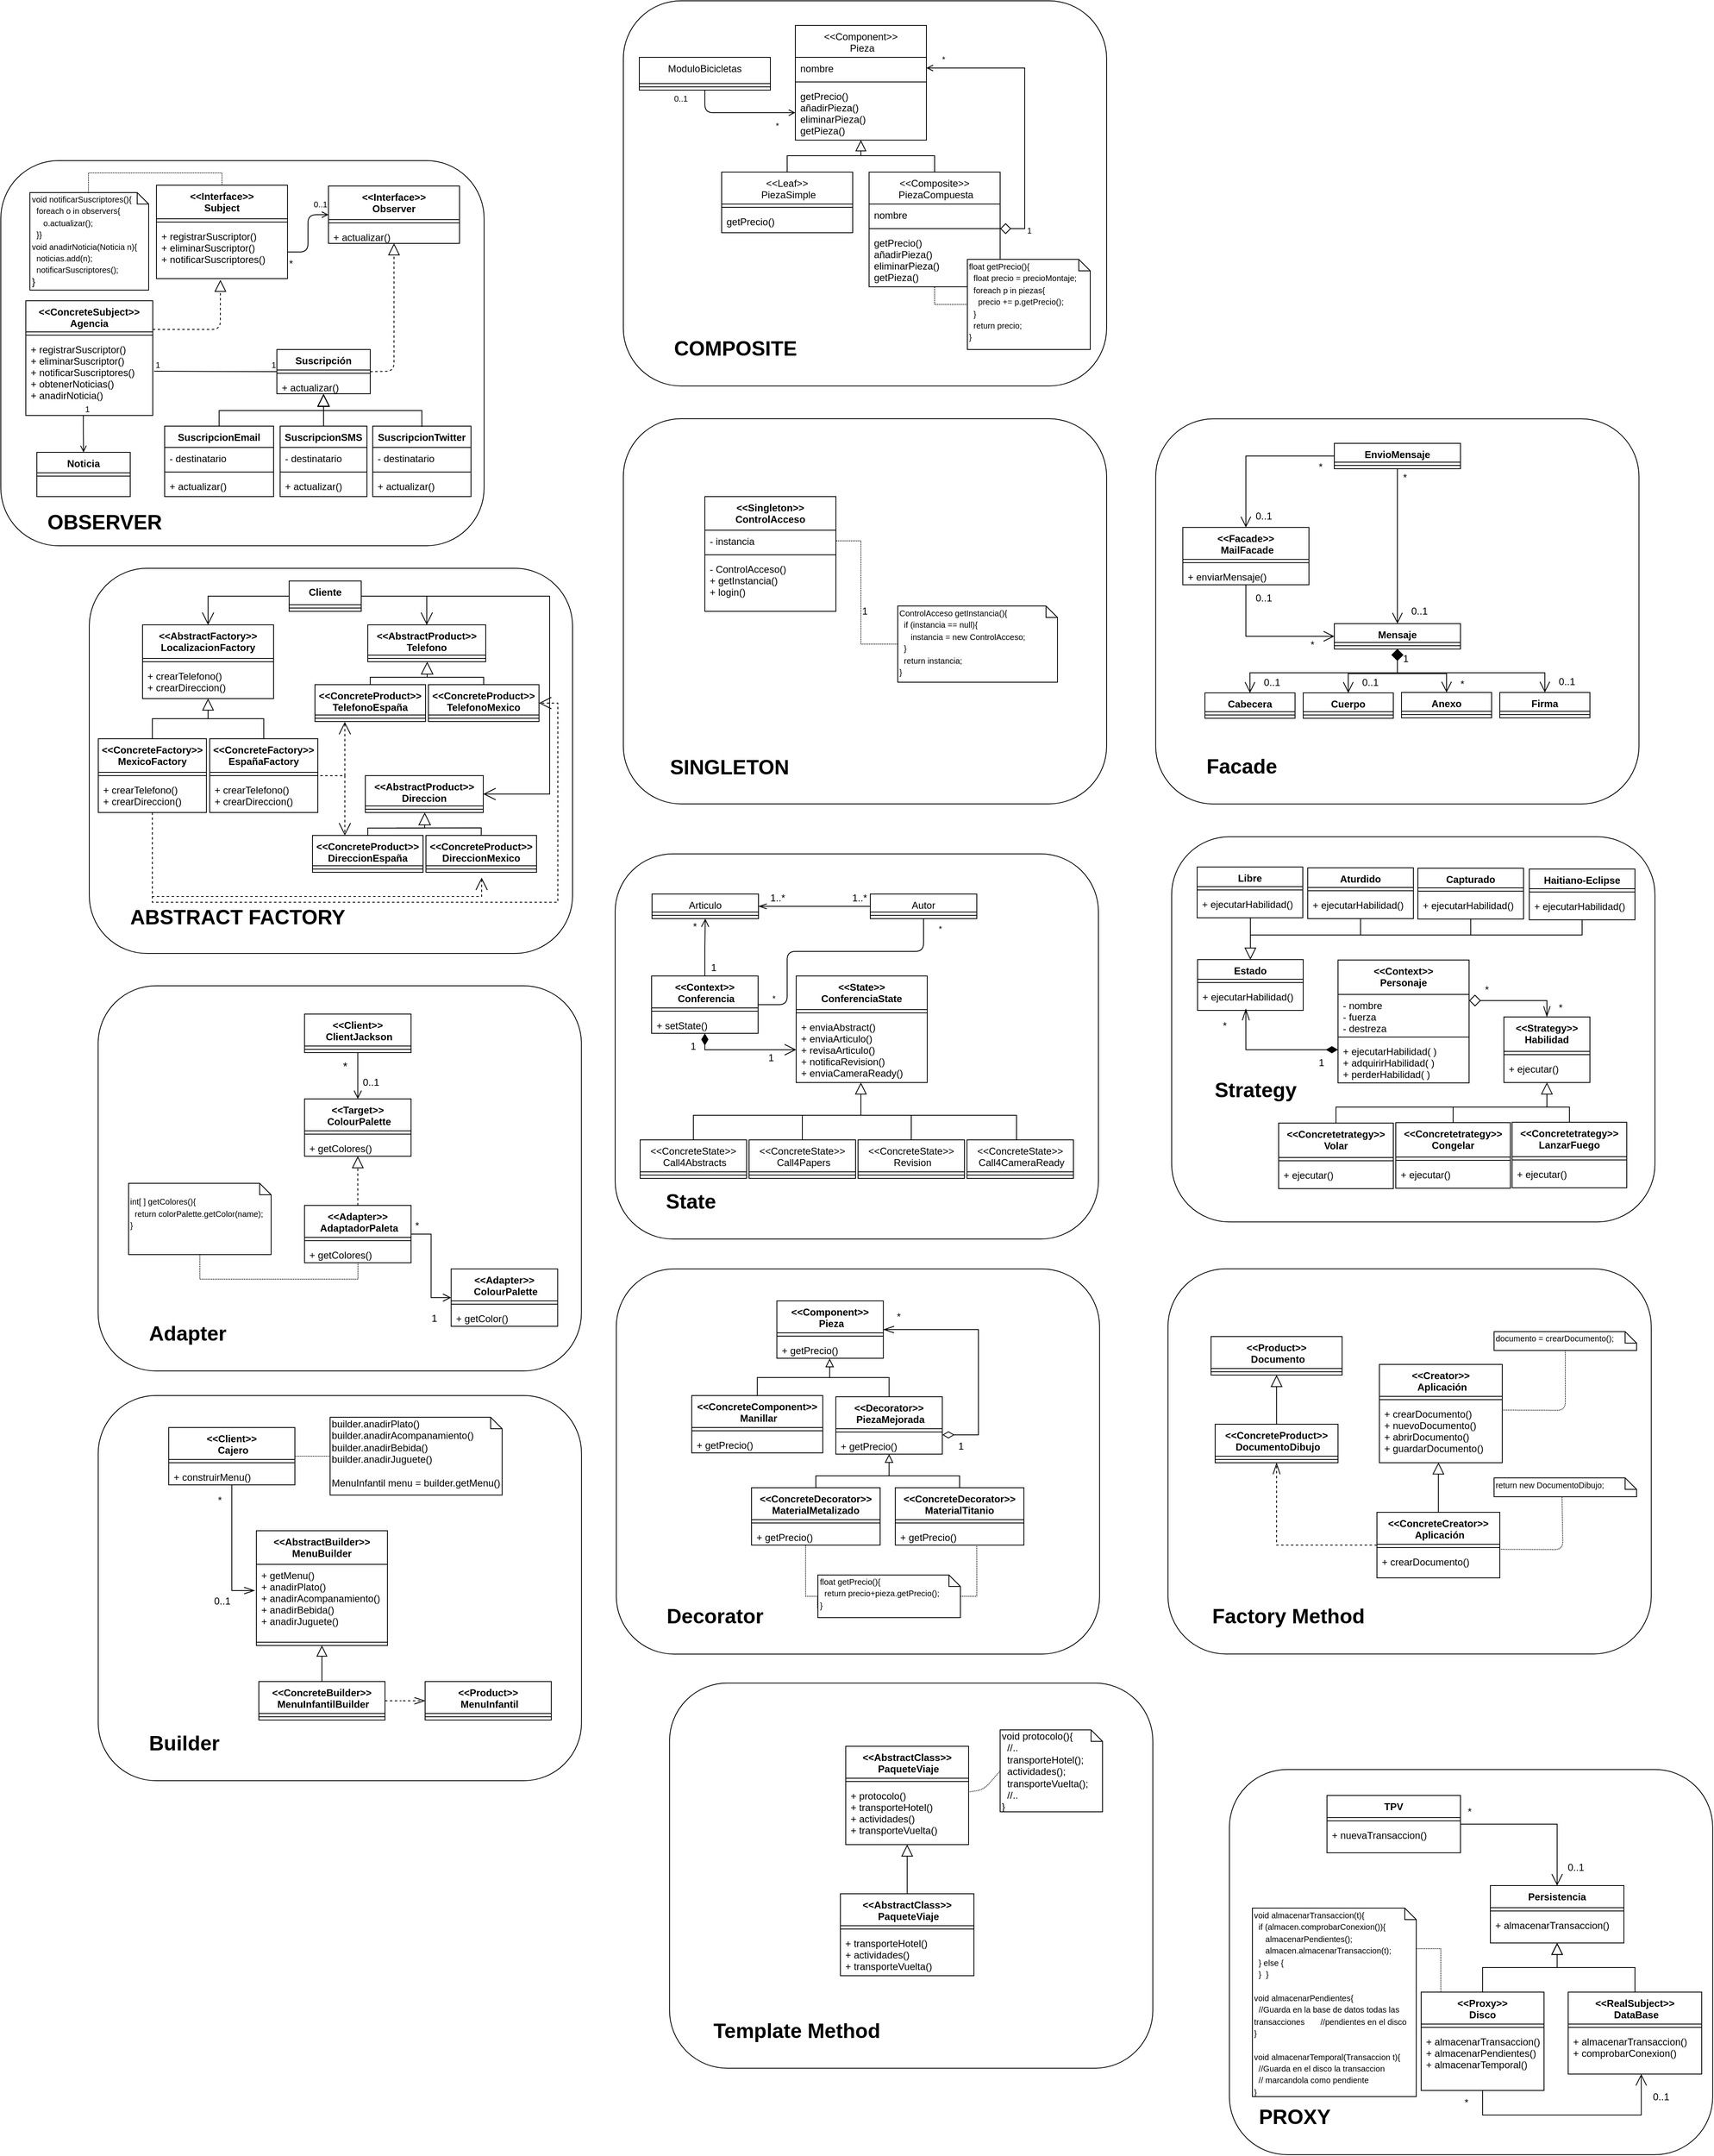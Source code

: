 <mxfile version="10.6.7" type="device"><diagram id="NqfXq-5o5jDRXxBNX2M4" name="Page-1"><mxGraphModel dx="2317" dy="778" grid="1" gridSize="10" guides="1" tooltips="1" connect="1" arrows="1" fold="1" page="1" pageScale="1" pageWidth="827" pageHeight="1169" math="0" shadow="0"><root><mxCell id="0"/><mxCell id="1" parent="0"/><mxCell id="nUW9zJmTEq7onbBp6dJA-99" value="1" style="rounded=1;whiteSpace=wrap;html=1;fontSize=12;" vertex="1" parent="1"><mxGeometry x="-20" y="560" width="590" height="470" as="geometry"/></mxCell><mxCell id="nUW9zJmTEq7onbBp6dJA-42" value="" style="rounded=1;whiteSpace=wrap;html=1;fontSize=12;" vertex="1" parent="1"><mxGeometry x="-20" y="50" width="590" height="470" as="geometry"/></mxCell><mxCell id="nUW9zJmTEq7onbBp6dJA-5" value="&lt;&lt;Component&gt;&gt;&#10; Pieza" style="swimlane;fontStyle=0;align=center;verticalAlign=top;childLayout=stackLayout;horizontal=1;startSize=39;horizontalStack=0;resizeParent=1;resizeParentMax=0;resizeLast=0;collapsible=1;marginBottom=0;fontSize=12;" vertex="1" parent="1"><mxGeometry x="190" y="80" width="160" height="140" as="geometry"/></mxCell><mxCell id="nUW9zJmTEq7onbBp6dJA-39" value="" style="resizable=0;html=1;align=left;verticalAlign=bottom;labelBackgroundColor=#ffffff;fontSize=10;" connectable="0" vertex="1" parent="nUW9zJmTEq7onbBp6dJA-5"><mxGeometry y="39" width="160" as="geometry"><mxPoint x="-39.5" y="18.5" as="offset"/></mxGeometry></mxCell><mxCell id="nUW9zJmTEq7onbBp6dJA-6" value="nombre" style="text;strokeColor=none;fillColor=none;align=left;verticalAlign=top;spacingLeft=4;spacingRight=4;overflow=hidden;rotatable=0;points=[[0,0.5],[1,0.5]];portConstraint=eastwest;" vertex="1" parent="nUW9zJmTEq7onbBp6dJA-5"><mxGeometry y="39" width="160" height="26" as="geometry"/></mxCell><mxCell id="nUW9zJmTEq7onbBp6dJA-7" value="" style="line;strokeWidth=1;fillColor=none;align=left;verticalAlign=middle;spacingTop=-1;spacingLeft=3;spacingRight=3;rotatable=0;labelPosition=right;points=[];portConstraint=eastwest;" vertex="1" parent="nUW9zJmTEq7onbBp6dJA-5"><mxGeometry y="65" width="160" height="8" as="geometry"/></mxCell><mxCell id="nUW9zJmTEq7onbBp6dJA-8" value="getPrecio()&#10;añadirPieza()&#10;eliminarPieza()&#10;getPieza()&#10;" style="text;strokeColor=none;fillColor=none;align=left;verticalAlign=top;spacingLeft=4;spacingRight=4;overflow=hidden;rotatable=0;points=[[0,0.5],[1,0.5]];portConstraint=eastwest;" vertex="1" parent="nUW9zJmTEq7onbBp6dJA-5"><mxGeometry y="73" width="160" height="67" as="geometry"/></mxCell><mxCell id="nUW9zJmTEq7onbBp6dJA-26" style="edgeStyle=orthogonalEdgeStyle;rounded=0;orthogonalLoop=1;jettySize=auto;html=1;fontSize=12;endArrow=none;endFill=0;" edge="1" parent="1" source="nUW9zJmTEq7onbBp6dJA-9"><mxGeometry relative="1" as="geometry"><mxPoint x="280" y="239" as="targetPoint"/><Array as="points"><mxPoint x="180" y="239"/><mxPoint x="269" y="239"/></Array></mxGeometry></mxCell><mxCell id="nUW9zJmTEq7onbBp6dJA-9" value="&lt;&lt;Leaf&gt;&gt;&#10; PiezaSimple" style="swimlane;fontStyle=0;align=center;verticalAlign=top;childLayout=stackLayout;horizontal=1;startSize=39;horizontalStack=0;resizeParent=1;resizeParentMax=0;resizeLast=0;collapsible=1;marginBottom=0;fontSize=12;" vertex="1" parent="1"><mxGeometry x="100" y="259" width="160" height="74" as="geometry"/></mxCell><mxCell id="nUW9zJmTEq7onbBp6dJA-11" value="" style="line;strokeWidth=1;fillColor=none;align=left;verticalAlign=middle;spacingTop=-1;spacingLeft=3;spacingRight=3;rotatable=0;labelPosition=right;points=[];portConstraint=eastwest;" vertex="1" parent="nUW9zJmTEq7onbBp6dJA-9"><mxGeometry y="39" width="160" height="8" as="geometry"/></mxCell><mxCell id="nUW9zJmTEq7onbBp6dJA-12" value="getPrecio()&#10;" style="text;strokeColor=none;fillColor=none;align=left;verticalAlign=top;spacingLeft=4;spacingRight=4;overflow=hidden;rotatable=0;points=[[0,0.5],[1,0.5]];portConstraint=eastwest;" vertex="1" parent="nUW9zJmTEq7onbBp6dJA-9"><mxGeometry y="47" width="160" height="27" as="geometry"/></mxCell><mxCell id="nUW9zJmTEq7onbBp6dJA-27" style="edgeStyle=orthogonalEdgeStyle;rounded=0;orthogonalLoop=1;jettySize=auto;html=1;fontSize=12;entryX=0.5;entryY=1;entryDx=0;entryDy=0;entryPerimeter=0;endArrow=block;endFill=0;endSize=11;" edge="1" parent="1" source="nUW9zJmTEq7onbBp6dJA-13" target="nUW9zJmTEq7onbBp6dJA-8"><mxGeometry relative="1" as="geometry"><mxPoint x="270" y="230" as="targetPoint"/><Array as="points"><mxPoint x="360" y="239"/><mxPoint x="270" y="239"/></Array></mxGeometry></mxCell><mxCell id="nUW9zJmTEq7onbBp6dJA-13" value="&lt;&lt;Composite&gt;&gt;&#10; PiezaCompuesta" style="swimlane;fontStyle=0;align=center;verticalAlign=top;childLayout=stackLayout;horizontal=1;startSize=39;horizontalStack=0;resizeParent=1;resizeParentMax=0;resizeLast=0;collapsible=1;marginBottom=0;fontSize=12;" vertex="1" parent="1"><mxGeometry x="280" y="259" width="160" height="140" as="geometry"/></mxCell><mxCell id="nUW9zJmTEq7onbBp6dJA-14" value="nombre" style="text;strokeColor=none;fillColor=none;align=left;verticalAlign=top;spacingLeft=4;spacingRight=4;overflow=hidden;rotatable=0;points=[[0,0.5],[1,0.5]];portConstraint=eastwest;" vertex="1" parent="nUW9zJmTEq7onbBp6dJA-13"><mxGeometry y="39" width="160" height="26" as="geometry"/></mxCell><mxCell id="nUW9zJmTEq7onbBp6dJA-15" value="" style="line;strokeWidth=1;fillColor=none;align=left;verticalAlign=middle;spacingTop=-1;spacingLeft=3;spacingRight=3;rotatable=0;labelPosition=right;points=[];portConstraint=eastwest;" vertex="1" parent="nUW9zJmTEq7onbBp6dJA-13"><mxGeometry y="65" width="160" height="8" as="geometry"/></mxCell><mxCell id="nUW9zJmTEq7onbBp6dJA-16" value="getPrecio()&#10;añadirPieza()&#10;eliminarPieza()&#10;getPieza()&#10;" style="text;strokeColor=none;fillColor=none;align=left;verticalAlign=top;spacingLeft=4;spacingRight=4;overflow=hidden;rotatable=0;points=[[0,0.5],[1,0.5]];portConstraint=eastwest;" vertex="1" parent="nUW9zJmTEq7onbBp6dJA-13"><mxGeometry y="73" width="160" height="67" as="geometry"/></mxCell><mxCell id="nUW9zJmTEq7onbBp6dJA-21" value="ModuloBicicletas&#10;" style="swimlane;fontStyle=0;align=center;verticalAlign=top;childLayout=stackLayout;horizontal=1;startSize=32;horizontalStack=0;resizeParent=1;resizeParentMax=0;resizeLast=0;collapsible=1;marginBottom=0;fontSize=12;" vertex="1" parent="1"><mxGeometry x="-0.5" y="119" width="160" height="40" as="geometry"/></mxCell><mxCell id="nUW9zJmTEq7onbBp6dJA-22" value="" style="line;strokeWidth=1;fillColor=none;align=left;verticalAlign=middle;spacingTop=-1;spacingLeft=3;spacingRight=3;rotatable=0;labelPosition=right;points=[];portConstraint=eastwest;" vertex="1" parent="nUW9zJmTEq7onbBp6dJA-21"><mxGeometry y="32" width="160" height="8" as="geometry"/></mxCell><mxCell id="nUW9zJmTEq7onbBp6dJA-29" style="edgeStyle=orthogonalEdgeStyle;rounded=0;orthogonalLoop=1;jettySize=auto;html=1;endArrow=open;endFill=0;fontSize=12;startArrow=diamond;startFill=0;exitX=1;exitY=0.5;exitDx=0;exitDy=0;exitPerimeter=0;startSize=11;" edge="1" parent="1" source="nUW9zJmTEq7onbBp6dJA-15" target="nUW9zJmTEq7onbBp6dJA-6"><mxGeometry relative="1" as="geometry"><mxPoint x="450" y="328" as="sourcePoint"/><Array as="points"><mxPoint x="470" y="328"/><mxPoint x="470" y="132"/></Array></mxGeometry></mxCell><mxCell id="nUW9zJmTEq7onbBp6dJA-31" style="edgeStyle=orthogonalEdgeStyle;rounded=0;orthogonalLoop=1;jettySize=auto;html=1;startArrow=none;startFill=0;startSize=11;endArrow=none;endFill=0;fontSize=12;dashed=1;dashPattern=1 1;" edge="1" parent="1" source="nUW9zJmTEq7onbBp6dJA-30" target="nUW9zJmTEq7onbBp6dJA-16"><mxGeometry relative="1" as="geometry"><Array as="points"><mxPoint x="400" y="421"/><mxPoint x="360" y="421"/></Array></mxGeometry></mxCell><mxCell id="nUW9zJmTEq7onbBp6dJA-30" value="&lt;font style=&quot;font-size: 10px&quot;&gt;float getPrecio(){&lt;br&gt;&amp;nbsp; float precio = precioMontaje;&lt;br&gt;&amp;nbsp; foreach p in piezas{&lt;br&gt;&amp;nbsp; &amp;nbsp; precio += p.getPrecio();&lt;br&gt;&amp;nbsp; }&lt;br&gt;&amp;nbsp; return precio;&lt;br&gt;}&lt;/font&gt;&lt;br&gt;" style="shape=note;whiteSpace=wrap;html=1;size=14;verticalAlign=top;align=left;spacingTop=-6;fontSize=12;" vertex="1" parent="1"><mxGeometry x="400" y="365.5" width="150" height="110" as="geometry"/></mxCell><mxCell id="nUW9zJmTEq7onbBp6dJA-32" value="" style="endArrow=open;html=1;edgeStyle=orthogonalEdgeStyle;fontSize=12;startArrow=none;startFill=0;endFill=0;exitX=0.5;exitY=1;exitDx=0;exitDy=0;entryX=0;entryY=0.5;entryDx=0;entryDy=0;" edge="1" parent="1" source="nUW9zJmTEq7onbBp6dJA-21" target="nUW9zJmTEq7onbBp6dJA-8"><mxGeometry relative="1" as="geometry"><mxPoint y="150" as="sourcePoint"/><mxPoint x="160" y="150" as="targetPoint"/><Array as="points"><mxPoint x="79" y="186"/></Array></mxGeometry></mxCell><mxCell id="nUW9zJmTEq7onbBp6dJA-33" value="0..1" style="resizable=0;html=1;align=left;verticalAlign=bottom;labelBackgroundColor=#ffffff;fontSize=10;" connectable="0" vertex="1" parent="nUW9zJmTEq7onbBp6dJA-32"><mxGeometry x="-1" relative="1" as="geometry"><mxPoint x="-39.5" y="18.5" as="offset"/></mxGeometry></mxCell><mxCell id="nUW9zJmTEq7onbBp6dJA-34" value="*" style="resizable=0;html=1;align=right;verticalAlign=bottom;labelBackgroundColor=#ffffff;fontSize=10;" connectable="0" vertex="1" parent="nUW9zJmTEq7onbBp6dJA-32"><mxGeometry x="1" relative="1" as="geometry"><mxPoint x="-20" y="23.5" as="offset"/></mxGeometry></mxCell><mxCell id="nUW9zJmTEq7onbBp6dJA-38" value="1" style="resizable=0;html=1;align=left;verticalAlign=bottom;labelBackgroundColor=#ffffff;fontSize=10;" connectable="0" vertex="1" parent="1"><mxGeometry x="510.167" y="319.5" as="geometry"><mxPoint x="-39.5" y="18.5" as="offset"/></mxGeometry></mxCell><mxCell id="nUW9zJmTEq7onbBp6dJA-40" value="*" style="resizable=0;html=1;align=right;verticalAlign=bottom;labelBackgroundColor=#ffffff;fontSize=10;" connectable="0" vertex="1" parent="1"><mxGeometry x="280.167" y="99.833" as="geometry"><mxPoint x="93.5" y="30" as="offset"/></mxGeometry></mxCell><mxCell id="nUW9zJmTEq7onbBp6dJA-41" value="&lt;font size=&quot;1&quot;&gt;&lt;b style=&quot;font-size: 25px&quot;&gt;COMPOSITE&lt;/b&gt;&lt;/font&gt;" style="text;html=1;resizable=0;points=[];autosize=1;align=left;verticalAlign=top;spacingTop=-4;fontSize=12;" vertex="1" parent="1"><mxGeometry x="40" y="455.5" width="170" height="20" as="geometry"/></mxCell><mxCell id="nUW9zJmTEq7onbBp6dJA-61" style="edgeStyle=orthogonalEdgeStyle;rounded=0;orthogonalLoop=1;jettySize=auto;html=1;startArrow=none;startFill=0;startSize=11;endArrow=none;endFill=0;fontSize=12;dashed=1;dashPattern=1 1;exitX=0;exitY=0.5;exitDx=0;exitDy=0;exitPerimeter=0;entryX=1;entryY=0.5;entryDx=0;entryDy=0;" edge="1" parent="1" source="nUW9zJmTEq7onbBp6dJA-62" target="nUW9zJmTEq7onbBp6dJA-96"><mxGeometry relative="1" as="geometry"><Array as="points"><mxPoint x="270" y="835"/><mxPoint x="270" y="709"/></Array><mxPoint x="332.5" y="703" as="targetPoint"/></mxGeometry></mxCell><mxCell id="nUW9zJmTEq7onbBp6dJA-62" value="&lt;font style=&quot;font-size: 10px&quot;&gt;ControlAcceso getInstancia(){&lt;br&gt;&amp;nbsp; if (instancia == null){&lt;br&gt;&amp;nbsp; &amp;nbsp; &amp;nbsp;instancia = new ControlAcceso;&lt;br&gt;&amp;nbsp; }&lt;br&gt;&amp;nbsp; return instancia;&lt;br&gt;}&lt;/font&gt;&lt;br&gt;" style="shape=note;whiteSpace=wrap;html=1;size=14;verticalAlign=top;align=left;spacingTop=-6;fontSize=12;" vertex="1" parent="1"><mxGeometry x="315" y="788.5" width="195" height="93" as="geometry"/></mxCell><mxCell id="nUW9zJmTEq7onbBp6dJA-68" value="&lt;font size=&quot;1&quot;&gt;&lt;b style=&quot;font-size: 25px&quot;&gt;SINGLETON&lt;/b&gt;&lt;/font&gt;" style="text;html=1;resizable=0;points=[];autosize=1;align=left;verticalAlign=top;spacingTop=-4;fontSize=12;" vertex="1" parent="1"><mxGeometry x="35" y="967.382" width="160" height="20" as="geometry"/></mxCell><mxCell id="nUW9zJmTEq7onbBp6dJA-95" value="&lt;&lt;Singleton&gt;&gt;&#10;ControlAcceso&#10;" style="swimlane;fontStyle=1;align=center;verticalAlign=top;childLayout=stackLayout;horizontal=1;startSize=41;horizontalStack=0;resizeParent=1;resizeParentMax=0;resizeLast=0;collapsible=1;marginBottom=0;fontSize=12;" vertex="1" parent="1"><mxGeometry x="79.5" y="655" width="160" height="140" as="geometry"/></mxCell><mxCell id="nUW9zJmTEq7onbBp6dJA-96" value="- instancia" style="text;strokeColor=none;fillColor=none;align=left;verticalAlign=top;spacingLeft=4;spacingRight=4;overflow=hidden;rotatable=0;points=[[0,0.5],[1,0.5]];portConstraint=eastwest;" vertex="1" parent="nUW9zJmTEq7onbBp6dJA-95"><mxGeometry y="41" width="160" height="26" as="geometry"/></mxCell><mxCell id="nUW9zJmTEq7onbBp6dJA-97" value="" style="line;strokeWidth=1;fillColor=none;align=left;verticalAlign=middle;spacingTop=-1;spacingLeft=3;spacingRight=3;rotatable=0;labelPosition=right;points=[];portConstraint=eastwest;" vertex="1" parent="nUW9zJmTEq7onbBp6dJA-95"><mxGeometry y="67" width="160" height="8" as="geometry"/></mxCell><mxCell id="nUW9zJmTEq7onbBp6dJA-98" value="- ControlAcceso()&#10;+ getInstancia()&#10;+ login()&#10;" style="text;strokeColor=none;fillColor=none;align=left;verticalAlign=top;spacingLeft=4;spacingRight=4;overflow=hidden;rotatable=0;points=[[0,0.5],[1,0.5]];portConstraint=eastwest;" vertex="1" parent="nUW9zJmTEq7onbBp6dJA-95"><mxGeometry y="75" width="160" height="65" as="geometry"/></mxCell><mxCell id="nUW9zJmTEq7onbBp6dJA-100" value="" style="rounded=1;whiteSpace=wrap;html=1;fontSize=12;" vertex="1" parent="1"><mxGeometry x="-780" y="245" width="590" height="470" as="geometry"/></mxCell><mxCell id="nUW9zJmTEq7onbBp6dJA-101" style="edgeStyle=orthogonalEdgeStyle;rounded=0;orthogonalLoop=1;jettySize=auto;html=1;startArrow=none;startFill=0;startSize=11;endArrow=none;endFill=0;fontSize=12;dashed=1;dashPattern=1 1;exitX=0.5;exitY=1;exitDx=0;exitDy=0;exitPerimeter=0;entryX=0.5;entryY=0;entryDx=0;entryDy=0;" edge="1" parent="1" source="nUW9zJmTEq7onbBp6dJA-102" target="nUW9zJmTEq7onbBp6dJA-104"><mxGeometry relative="1" as="geometry"><Array as="points"><mxPoint x="-673" y="260"/><mxPoint x="-510" y="260"/></Array><mxPoint x="-474.929" y="415.786" as="targetPoint"/></mxGeometry></mxCell><mxCell id="nUW9zJmTEq7onbBp6dJA-102" value="&lt;font style=&quot;font-size: 10px&quot;&gt;void notificarSuscriptores(){&lt;br&gt;&amp;nbsp; foreach o in observers{&lt;br&gt;&amp;nbsp; &amp;nbsp; &amp;nbsp;o.actualizar();&lt;br&gt;&amp;nbsp; }} &lt;br&gt;void anadirNoticia(Noticia n){&lt;br&gt;&amp;nbsp; noticias.add(n);&lt;br&gt;&amp;nbsp; notificarSuscriptores();&lt;br&gt;&lt;/font&gt;}&lt;br&gt;" style="shape=note;whiteSpace=wrap;html=1;size=14;verticalAlign=top;align=left;spacingTop=-6;fontSize=12;" vertex="1" parent="1"><mxGeometry x="-744.5" y="284" width="145" height="119" as="geometry"/></mxCell><mxCell id="nUW9zJmTEq7onbBp6dJA-103" value="&lt;font size=&quot;1&quot;&gt;&lt;b style=&quot;font-size: 25px&quot;&gt;OBSERVER&lt;/b&gt;&lt;/font&gt;" style="text;html=1;resizable=0;points=[];autosize=1;align=left;verticalAlign=top;spacingTop=-4;fontSize=12;" vertex="1" parent="1"><mxGeometry x="-725" y="668.382" width="160" height="20" as="geometry"/></mxCell><mxCell id="nUW9zJmTEq7onbBp6dJA-104" value="&lt;&lt;Interface&gt;&gt;&#10;Subject&#10;" style="swimlane;fontStyle=1;align=center;verticalAlign=top;childLayout=stackLayout;horizontal=1;startSize=41;horizontalStack=0;resizeParent=1;resizeParentMax=0;resizeLast=0;collapsible=1;marginBottom=0;fontSize=12;" vertex="1" parent="1"><mxGeometry x="-590" y="275" width="160" height="114" as="geometry"/></mxCell><mxCell id="nUW9zJmTEq7onbBp6dJA-106" value="" style="line;strokeWidth=1;fillColor=none;align=left;verticalAlign=middle;spacingTop=-1;spacingLeft=3;spacingRight=3;rotatable=0;labelPosition=right;points=[];portConstraint=eastwest;" vertex="1" parent="nUW9zJmTEq7onbBp6dJA-104"><mxGeometry y="41" width="160" height="8" as="geometry"/></mxCell><mxCell id="nUW9zJmTEq7onbBp6dJA-107" value="+ registrarSuscriptor()&#10;+ eliminarSuscriptor()&#10;+ notificarSuscriptores()&#10;" style="text;strokeColor=none;fillColor=none;align=left;verticalAlign=top;spacingLeft=4;spacingRight=4;overflow=hidden;rotatable=0;points=[[0,0.5],[1,0.5]];portConstraint=eastwest;" vertex="1" parent="nUW9zJmTEq7onbBp6dJA-104"><mxGeometry y="49" width="160" height="65" as="geometry"/></mxCell><mxCell id="nUW9zJmTEq7onbBp6dJA-108" value="&lt;&lt;Interface&gt;&gt;&#10;Observer&#10;" style="swimlane;fontStyle=1;align=center;verticalAlign=top;childLayout=stackLayout;horizontal=1;startSize=41;horizontalStack=0;resizeParent=1;resizeParentMax=0;resizeLast=0;collapsible=1;marginBottom=0;fontSize=12;" vertex="1" parent="1"><mxGeometry x="-380" y="276" width="160" height="70" as="geometry"/></mxCell><mxCell id="nUW9zJmTEq7onbBp6dJA-109" value="" style="line;strokeWidth=1;fillColor=none;align=left;verticalAlign=middle;spacingTop=-1;spacingLeft=3;spacingRight=3;rotatable=0;labelPosition=right;points=[];portConstraint=eastwest;" vertex="1" parent="nUW9zJmTEq7onbBp6dJA-108"><mxGeometry y="41" width="160" height="8" as="geometry"/></mxCell><mxCell id="nUW9zJmTEq7onbBp6dJA-110" value="+ actualizar()&#10;" style="text;strokeColor=none;fillColor=none;align=left;verticalAlign=top;spacingLeft=4;spacingRight=4;overflow=hidden;rotatable=0;points=[[0,0.5],[1,0.5]];portConstraint=eastwest;" vertex="1" parent="nUW9zJmTEq7onbBp6dJA-108"><mxGeometry y="49" width="160" height="21" as="geometry"/></mxCell><mxCell id="nUW9zJmTEq7onbBp6dJA-111" value="Suscripción&#10;" style="swimlane;fontStyle=1;align=center;verticalAlign=top;childLayout=stackLayout;horizontal=1;startSize=25;horizontalStack=0;resizeParent=1;resizeParentMax=0;resizeLast=0;collapsible=1;marginBottom=0;fontSize=12;" vertex="1" parent="1"><mxGeometry x="-443" y="475.5" width="114" height="54" as="geometry"/></mxCell><mxCell id="nUW9zJmTEq7onbBp6dJA-112" value="" style="line;strokeWidth=1;fillColor=none;align=left;verticalAlign=middle;spacingTop=-1;spacingLeft=3;spacingRight=3;rotatable=0;labelPosition=right;points=[];portConstraint=eastwest;" vertex="1" parent="nUW9zJmTEq7onbBp6dJA-111"><mxGeometry y="25" width="114" height="8" as="geometry"/></mxCell><mxCell id="nUW9zJmTEq7onbBp6dJA-113" value="+ actualizar()&#10;" style="text;strokeColor=none;fillColor=none;align=left;verticalAlign=top;spacingLeft=4;spacingRight=4;overflow=hidden;rotatable=0;points=[[0,0.5],[1,0.5]];portConstraint=eastwest;" vertex="1" parent="nUW9zJmTEq7onbBp6dJA-111"><mxGeometry y="33" width="114" height="21" as="geometry"/></mxCell><mxCell id="nUW9zJmTEq7onbBp6dJA-139" style="edgeStyle=orthogonalEdgeStyle;rounded=0;jumpSize=11;orthogonalLoop=1;jettySize=auto;html=1;startArrow=none;startFill=0;startSize=12;endArrow=block;endFill=0;endSize=13;fontSize=12;" edge="1" parent="1" source="nUW9zJmTEq7onbBp6dJA-117"><mxGeometry relative="1" as="geometry"><mxPoint x="-386" y="530" as="targetPoint"/></mxGeometry></mxCell><mxCell id="nUW9zJmTEq7onbBp6dJA-117" value="SuscripcionSMS" style="swimlane;fontStyle=1;align=center;verticalAlign=top;childLayout=stackLayout;horizontal=1;startSize=26;horizontalStack=0;resizeParent=1;resizeParentMax=0;resizeLast=0;collapsible=1;marginBottom=0;fontSize=12;" vertex="1" parent="1"><mxGeometry x="-439" y="569" width="106" height="86" as="geometry"/></mxCell><mxCell id="nUW9zJmTEq7onbBp6dJA-118" value="- destinatario" style="text;strokeColor=none;fillColor=none;align=left;verticalAlign=top;spacingLeft=4;spacingRight=4;overflow=hidden;rotatable=0;points=[[0,0.5],[1,0.5]];portConstraint=eastwest;" vertex="1" parent="nUW9zJmTEq7onbBp6dJA-117"><mxGeometry y="26" width="106" height="26" as="geometry"/></mxCell><mxCell id="nUW9zJmTEq7onbBp6dJA-119" value="" style="line;strokeWidth=1;fillColor=none;align=left;verticalAlign=middle;spacingTop=-1;spacingLeft=3;spacingRight=3;rotatable=0;labelPosition=right;points=[];portConstraint=eastwest;" vertex="1" parent="nUW9zJmTEq7onbBp6dJA-117"><mxGeometry y="52" width="106" height="8" as="geometry"/></mxCell><mxCell id="nUW9zJmTEq7onbBp6dJA-120" value="+ actualizar()" style="text;strokeColor=none;fillColor=none;align=left;verticalAlign=top;spacingLeft=4;spacingRight=4;overflow=hidden;rotatable=0;points=[[0,0.5],[1,0.5]];portConstraint=eastwest;" vertex="1" parent="nUW9zJmTEq7onbBp6dJA-117"><mxGeometry y="60" width="106" height="26" as="geometry"/></mxCell><mxCell id="nUW9zJmTEq7onbBp6dJA-121" value="SuscripcionTwitter" style="swimlane;fontStyle=1;align=center;verticalAlign=top;childLayout=stackLayout;horizontal=1;startSize=26;horizontalStack=0;resizeParent=1;resizeParentMax=0;resizeLast=0;collapsible=1;marginBottom=0;fontSize=12;" vertex="1" parent="1"><mxGeometry x="-326" y="569" width="120" height="86" as="geometry"/></mxCell><mxCell id="nUW9zJmTEq7onbBp6dJA-122" value="- destinatario" style="text;strokeColor=none;fillColor=none;align=left;verticalAlign=top;spacingLeft=4;spacingRight=4;overflow=hidden;rotatable=0;points=[[0,0.5],[1,0.5]];portConstraint=eastwest;" vertex="1" parent="nUW9zJmTEq7onbBp6dJA-121"><mxGeometry y="26" width="120" height="26" as="geometry"/></mxCell><mxCell id="nUW9zJmTEq7onbBp6dJA-123" value="" style="line;strokeWidth=1;fillColor=none;align=left;verticalAlign=middle;spacingTop=-1;spacingLeft=3;spacingRight=3;rotatable=0;labelPosition=right;points=[];portConstraint=eastwest;" vertex="1" parent="nUW9zJmTEq7onbBp6dJA-121"><mxGeometry y="52" width="120" height="8" as="geometry"/></mxCell><mxCell id="nUW9zJmTEq7onbBp6dJA-124" value="+ actualizar()" style="text;strokeColor=none;fillColor=none;align=left;verticalAlign=top;spacingLeft=4;spacingRight=4;overflow=hidden;rotatable=0;points=[[0,0.5],[1,0.5]];portConstraint=eastwest;" vertex="1" parent="nUW9zJmTEq7onbBp6dJA-121"><mxGeometry y="60" width="120" height="26" as="geometry"/></mxCell><mxCell id="nUW9zJmTEq7onbBp6dJA-138" style="edgeStyle=orthogonalEdgeStyle;rounded=0;orthogonalLoop=1;jettySize=auto;html=1;startArrow=none;startFill=0;startSize=12;endArrow=block;endFill=0;endSize=13;fontSize=12;" edge="1" parent="1" source="nUW9zJmTEq7onbBp6dJA-125" target="nUW9zJmTEq7onbBp6dJA-113"><mxGeometry relative="1" as="geometry"><Array as="points"><mxPoint x="-513" y="550"/><mxPoint x="-386" y="550"/></Array></mxGeometry></mxCell><mxCell id="nUW9zJmTEq7onbBp6dJA-125" value="SuscripcionEmail" style="swimlane;fontStyle=1;align=center;verticalAlign=top;childLayout=stackLayout;horizontal=1;startSize=26;horizontalStack=0;resizeParent=1;resizeParentMax=0;resizeLast=0;collapsible=1;marginBottom=0;fontSize=12;" vertex="1" parent="1"><mxGeometry x="-580" y="569" width="133" height="86" as="geometry"/></mxCell><mxCell id="nUW9zJmTEq7onbBp6dJA-126" value="- destinatario" style="text;strokeColor=none;fillColor=none;align=left;verticalAlign=top;spacingLeft=4;spacingRight=4;overflow=hidden;rotatable=0;points=[[0,0.5],[1,0.5]];portConstraint=eastwest;" vertex="1" parent="nUW9zJmTEq7onbBp6dJA-125"><mxGeometry y="26" width="133" height="26" as="geometry"/></mxCell><mxCell id="nUW9zJmTEq7onbBp6dJA-127" value="" style="line;strokeWidth=1;fillColor=none;align=left;verticalAlign=middle;spacingTop=-1;spacingLeft=3;spacingRight=3;rotatable=0;labelPosition=right;points=[];portConstraint=eastwest;" vertex="1" parent="nUW9zJmTEq7onbBp6dJA-125"><mxGeometry y="52" width="133" height="8" as="geometry"/></mxCell><mxCell id="nUW9zJmTEq7onbBp6dJA-128" value="+ actualizar()" style="text;strokeColor=none;fillColor=none;align=left;verticalAlign=top;spacingLeft=4;spacingRight=4;overflow=hidden;rotatable=0;points=[[0,0.5],[1,0.5]];portConstraint=eastwest;" vertex="1" parent="nUW9zJmTEq7onbBp6dJA-125"><mxGeometry y="60" width="133" height="26" as="geometry"/></mxCell><mxCell id="nUW9zJmTEq7onbBp6dJA-129" value="&lt;&lt;ConcreteSubject&gt;&gt;&#10;Agencia&#10;" style="swimlane;fontStyle=1;align=center;verticalAlign=top;childLayout=stackLayout;horizontal=1;startSize=38;horizontalStack=0;resizeParent=1;resizeParentMax=0;resizeLast=0;collapsible=1;marginBottom=0;fontSize=12;" vertex="1" parent="1"><mxGeometry x="-749.5" y="416" width="155" height="140" as="geometry"><mxRectangle x="-749.5" y="416" width="200" height="38" as="alternateBounds"/></mxGeometry></mxCell><mxCell id="nUW9zJmTEq7onbBp6dJA-131" value="" style="line;strokeWidth=1;fillColor=none;align=left;verticalAlign=middle;spacingTop=-1;spacingLeft=3;spacingRight=3;rotatable=0;labelPosition=right;points=[];portConstraint=eastwest;" vertex="1" parent="nUW9zJmTEq7onbBp6dJA-129"><mxGeometry y="38" width="155" height="8" as="geometry"/></mxCell><mxCell id="nUW9zJmTEq7onbBp6dJA-132" value="+ registrarSuscriptor()&#10;+ eliminarSuscriptor()&#10;+ notificarSuscriptores()&#10;+ obtenerNoticias()&#10;+ anadirNoticia()&#10;" style="text;strokeColor=none;fillColor=none;align=left;verticalAlign=top;spacingLeft=4;spacingRight=4;overflow=hidden;rotatable=0;points=[[0,0.5],[1,0.5]];portConstraint=eastwest;" vertex="1" parent="nUW9zJmTEq7onbBp6dJA-129"><mxGeometry y="46" width="155" height="94" as="geometry"/></mxCell><mxCell id="nUW9zJmTEq7onbBp6dJA-133" value="Noticia&#10;" style="swimlane;fontStyle=1;align=center;verticalAlign=top;childLayout=stackLayout;horizontal=1;startSize=25;horizontalStack=0;resizeParent=1;resizeParentMax=0;resizeLast=0;collapsible=1;marginBottom=0;fontSize=12;" vertex="1" parent="1"><mxGeometry x="-736" y="601" width="114" height="54" as="geometry"/></mxCell><mxCell id="nUW9zJmTEq7onbBp6dJA-134" value="" style="line;strokeWidth=1;fillColor=none;align=left;verticalAlign=middle;spacingTop=-1;spacingLeft=3;spacingRight=3;rotatable=0;labelPosition=right;points=[];portConstraint=eastwest;" vertex="1" parent="nUW9zJmTEq7onbBp6dJA-133"><mxGeometry y="25" width="114" height="8" as="geometry"/></mxCell><mxCell id="nUW9zJmTEq7onbBp6dJA-135" value="&#10;&#10;" style="text;strokeColor=none;fillColor=none;align=left;verticalAlign=top;spacingLeft=4;spacingRight=4;overflow=hidden;rotatable=0;points=[[0,0.5],[1,0.5]];portConstraint=eastwest;" vertex="1" parent="nUW9zJmTEq7onbBp6dJA-133"><mxGeometry y="33" width="114" height="21" as="geometry"/></mxCell><mxCell id="nUW9zJmTEq7onbBp6dJA-136" value="*" style="endArrow=open;endFill=0;html=1;edgeStyle=orthogonalEdgeStyle;align=left;verticalAlign=top;fontSize=12;entryX=0;entryY=0.5;entryDx=0;entryDy=0;exitX=1;exitY=0.5;exitDx=0;exitDy=0;" edge="1" parent="1" source="nUW9zJmTEq7onbBp6dJA-107" target="nUW9zJmTEq7onbBp6dJA-108"><mxGeometry x="-1" relative="1" as="geometry"><mxPoint x="-440" y="340" as="sourcePoint"/><mxPoint x="-280" y="340" as="targetPoint"/></mxGeometry></mxCell><mxCell id="nUW9zJmTEq7onbBp6dJA-137" value="0..1" style="resizable=0;html=1;align=left;verticalAlign=bottom;labelBackgroundColor=#ffffff;fontSize=10;" connectable="0" vertex="1" parent="nUW9zJmTEq7onbBp6dJA-136"><mxGeometry x="-1" relative="1" as="geometry"><mxPoint x="30" y="-50.5" as="offset"/></mxGeometry></mxCell><mxCell id="nUW9zJmTEq7onbBp6dJA-141" style="edgeStyle=orthogonalEdgeStyle;rounded=0;jumpSize=11;orthogonalLoop=1;jettySize=auto;html=1;startArrow=none;startFill=0;startSize=12;endArrow=none;endFill=0;endSize=13;fontSize=12;" edge="1" parent="1"><mxGeometry relative="1" as="geometry"><mxPoint x="-430" y="550" as="targetPoint"/><mxPoint x="-266" y="570" as="sourcePoint"/><Array as="points"><mxPoint x="-266" y="550"/></Array></mxGeometry></mxCell><mxCell id="nUW9zJmTEq7onbBp6dJA-142" value="" style="endArrow=block;dashed=1;endFill=0;endSize=12;html=1;fontSize=12;exitX=1;exitY=0.5;exitDx=0;exitDy=0;" edge="1" parent="1" source="nUW9zJmTEq7onbBp6dJA-111" target="nUW9zJmTEq7onbBp6dJA-110"><mxGeometry width="160" relative="1" as="geometry"><mxPoint x="-370" y="440" as="sourcePoint"/><mxPoint x="-210" y="440" as="targetPoint"/><Array as="points"><mxPoint x="-300" y="502"/></Array></mxGeometry></mxCell><mxCell id="nUW9zJmTEq7onbBp6dJA-143" value="" style="endArrow=block;dashed=1;endFill=0;endSize=12;html=1;fontSize=12;entryX=0.488;entryY=1.023;entryDx=0;entryDy=0;entryPerimeter=0;exitX=1;exitY=0.25;exitDx=0;exitDy=0;" edge="1" parent="1" source="nUW9zJmTEq7onbBp6dJA-129" target="nUW9zJmTEq7onbBp6dJA-107"><mxGeometry width="160" relative="1" as="geometry"><mxPoint x="-580" y="450" as="sourcePoint"/><mxPoint x="-420" y="450" as="targetPoint"/><Array as="points"><mxPoint x="-512" y="451"/></Array></mxGeometry></mxCell><mxCell id="nUW9zJmTEq7onbBp6dJA-144" value="" style="endArrow=none;html=1;edgeStyle=orthogonalEdgeStyle;fontSize=12;entryX=0;entryY=0.5;entryDx=0;entryDy=0;" edge="1" parent="1" target="nUW9zJmTEq7onbBp6dJA-111"><mxGeometry relative="1" as="geometry"><mxPoint x="-593" y="502" as="sourcePoint"/><mxPoint x="-450" y="500" as="targetPoint"/></mxGeometry></mxCell><mxCell id="nUW9zJmTEq7onbBp6dJA-145" value="1" style="resizable=0;html=1;align=left;verticalAlign=bottom;labelBackgroundColor=#ffffff;fontSize=10;" connectable="0" vertex="1" parent="nUW9zJmTEq7onbBp6dJA-144"><mxGeometry x="-1" relative="1" as="geometry"/></mxCell><mxCell id="nUW9zJmTEq7onbBp6dJA-146" value="1" style="resizable=0;html=1;align=right;verticalAlign=bottom;labelBackgroundColor=#ffffff;fontSize=10;" connectable="0" vertex="1" parent="nUW9zJmTEq7onbBp6dJA-144"><mxGeometry x="1" relative="1" as="geometry"/></mxCell><mxCell id="nUW9zJmTEq7onbBp6dJA-147" value="" style="endArrow=open;endFill=0;html=1;edgeStyle=orthogonalEdgeStyle;align=left;verticalAlign=top;fontSize=12;entryX=0.5;entryY=0;entryDx=0;entryDy=0;exitX=0.453;exitY=1.005;exitDx=0;exitDy=0;exitPerimeter=0;" edge="1" parent="1" source="nUW9zJmTEq7onbBp6dJA-132" target="nUW9zJmTEq7onbBp6dJA-133"><mxGeometry x="-1" relative="1" as="geometry"><mxPoint x="-680" y="560" as="sourcePoint"/><mxPoint x="-520" y="560" as="targetPoint"/></mxGeometry></mxCell><mxCell id="nUW9zJmTEq7onbBp6dJA-148" value="1" style="resizable=0;html=1;align=left;verticalAlign=bottom;labelBackgroundColor=#ffffff;fontSize=10;" connectable="0" vertex="1" parent="nUW9zJmTEq7onbBp6dJA-147"><mxGeometry x="-1" relative="1" as="geometry"/></mxCell><mxCell id="nUW9zJmTEq7onbBp6dJA-193" value="" style="rounded=1;whiteSpace=wrap;html=1;fontSize=12;" vertex="1" parent="1"><mxGeometry x="-672" y="742.5" width="590" height="470" as="geometry"/></mxCell><mxCell id="nUW9zJmTEq7onbBp6dJA-196" value="&lt;font size=&quot;1&quot;&gt;&lt;b style=&quot;font-size: 25px&quot;&gt;ABSTRACT FACTORY&lt;/b&gt;&lt;/font&gt;" style="text;html=1;resizable=0;points=[];autosize=1;align=left;verticalAlign=top;spacingTop=-4;fontSize=12;" vertex="1" parent="1"><mxGeometry x="-624" y="1149.882" width="280" height="20" as="geometry"/></mxCell><mxCell id="nUW9zJmTEq7onbBp6dJA-197" value="&lt;&lt;AbstractFactory&gt;&gt;&#10;LocalizacionFactory&#10;" style="swimlane;fontStyle=1;align=center;verticalAlign=top;childLayout=stackLayout;horizontal=1;startSize=41;horizontalStack=0;resizeParent=1;resizeParentMax=0;resizeLast=0;collapsible=1;marginBottom=0;fontSize=12;" vertex="1" parent="1"><mxGeometry x="-607" y="811.5" width="160" height="90" as="geometry"/></mxCell><mxCell id="nUW9zJmTEq7onbBp6dJA-199" value="" style="line;strokeWidth=1;fillColor=none;align=left;verticalAlign=middle;spacingTop=-1;spacingLeft=3;spacingRight=3;rotatable=0;labelPosition=right;points=[];portConstraint=eastwest;" vertex="1" parent="nUW9zJmTEq7onbBp6dJA-197"><mxGeometry y="41" width="160" height="8" as="geometry"/></mxCell><mxCell id="nUW9zJmTEq7onbBp6dJA-200" value="+ crearTelefono()&#10;+ crearDireccion()&#10;" style="text;strokeColor=none;fillColor=none;align=left;verticalAlign=top;spacingLeft=4;spacingRight=4;overflow=hidden;rotatable=0;points=[[0,0.5],[1,0.5]];portConstraint=eastwest;" vertex="1" parent="nUW9zJmTEq7onbBp6dJA-197"><mxGeometry y="49" width="160" height="41" as="geometry"/></mxCell><mxCell id="nUW9zJmTEq7onbBp6dJA-201" value="&lt;&lt;ConcreteFactory&gt;&gt;&#10;MexicoFactory&#10;" style="swimlane;fontStyle=1;align=center;verticalAlign=top;childLayout=stackLayout;horizontal=1;startSize=41;horizontalStack=0;resizeParent=1;resizeParentMax=0;resizeLast=0;collapsible=1;marginBottom=0;fontSize=12;" vertex="1" parent="1"><mxGeometry x="-661" y="950.5" width="132" height="90" as="geometry"/></mxCell><mxCell id="nUW9zJmTEq7onbBp6dJA-202" value="" style="line;strokeWidth=1;fillColor=none;align=left;verticalAlign=middle;spacingTop=-1;spacingLeft=3;spacingRight=3;rotatable=0;labelPosition=right;points=[];portConstraint=eastwest;" vertex="1" parent="nUW9zJmTEq7onbBp6dJA-201"><mxGeometry y="41" width="132" height="8" as="geometry"/></mxCell><mxCell id="nUW9zJmTEq7onbBp6dJA-203" value="+ crearTelefono()&#10;+ crearDireccion()&#10;" style="text;strokeColor=none;fillColor=none;align=left;verticalAlign=top;spacingLeft=4;spacingRight=4;overflow=hidden;rotatable=0;points=[[0,0.5],[1,0.5]];portConstraint=eastwest;" vertex="1" parent="nUW9zJmTEq7onbBp6dJA-201"><mxGeometry y="49" width="132" height="41" as="geometry"/></mxCell><mxCell id="nUW9zJmTEq7onbBp6dJA-236" style="edgeStyle=orthogonalEdgeStyle;rounded=0;jumpSize=11;orthogonalLoop=1;jettySize=auto;html=1;exitX=1;exitY=0.5;exitDx=0;exitDy=0;startArrow=none;startFill=0;startSize=12;endArrow=open;endFill=0;endSize=13;fontSize=12;dashed=1;" edge="1" parent="1"><mxGeometry relative="1" as="geometry"><mxPoint x="-389.99" y="995.583" as="sourcePoint"/><mxPoint x="-360" y="930" as="targetPoint"/><Array as="points"><mxPoint x="-360" y="996"/></Array></mxGeometry></mxCell><mxCell id="nUW9zJmTEq7onbBp6dJA-204" value="&lt;&lt;ConcreteFactory&gt;&gt;&#10;EspañaFactory&#10;" style="swimlane;fontStyle=1;align=center;verticalAlign=top;childLayout=stackLayout;horizontal=1;startSize=41;horizontalStack=0;resizeParent=1;resizeParentMax=0;resizeLast=0;collapsible=1;marginBottom=0;fontSize=12;" vertex="1" parent="1"><mxGeometry x="-525" y="950.5" width="132" height="90" as="geometry"/></mxCell><mxCell id="nUW9zJmTEq7onbBp6dJA-205" value="" style="line;strokeWidth=1;fillColor=none;align=left;verticalAlign=middle;spacingTop=-1;spacingLeft=3;spacingRight=3;rotatable=0;labelPosition=right;points=[];portConstraint=eastwest;" vertex="1" parent="nUW9zJmTEq7onbBp6dJA-204"><mxGeometry y="41" width="132" height="8" as="geometry"/></mxCell><mxCell id="nUW9zJmTEq7onbBp6dJA-206" value="+ crearTelefono()&#10;+ crearDireccion()&#10;" style="text;strokeColor=none;fillColor=none;align=left;verticalAlign=top;spacingLeft=4;spacingRight=4;overflow=hidden;rotatable=0;points=[[0,0.5],[1,0.5]];portConstraint=eastwest;" vertex="1" parent="nUW9zJmTEq7onbBp6dJA-204"><mxGeometry y="49" width="132" height="41" as="geometry"/></mxCell><mxCell id="nUW9zJmTEq7onbBp6dJA-239" style="edgeStyle=orthogonalEdgeStyle;rounded=0;jumpSize=11;orthogonalLoop=1;jettySize=auto;html=1;startArrow=none;startFill=0;startSize=12;endArrow=open;endFill=0;endSize=13;fontSize=12;" edge="1" parent="1" source="nUW9zJmTEq7onbBp6dJA-207" target="nUW9zJmTEq7onbBp6dJA-197"><mxGeometry relative="1" as="geometry"/></mxCell><mxCell id="nUW9zJmTEq7onbBp6dJA-240" style="edgeStyle=orthogonalEdgeStyle;rounded=0;jumpSize=11;orthogonalLoop=1;jettySize=auto;html=1;startArrow=none;startFill=0;startSize=12;endArrow=open;endFill=0;endSize=13;fontSize=12;" edge="1" parent="1" source="nUW9zJmTEq7onbBp6dJA-207" target="nUW9zJmTEq7onbBp6dJA-218"><mxGeometry relative="1" as="geometry"/></mxCell><mxCell id="nUW9zJmTEq7onbBp6dJA-241" style="edgeStyle=orthogonalEdgeStyle;rounded=0;jumpSize=11;orthogonalLoop=1;jettySize=auto;html=1;startArrow=none;startFill=0;startSize=12;endArrow=open;endFill=0;endSize=13;fontSize=12;" edge="1" parent="1" source="nUW9zJmTEq7onbBp6dJA-207" target="nUW9zJmTEq7onbBp6dJA-226"><mxGeometry relative="1" as="geometry"><Array as="points"><mxPoint x="-110" y="777"/><mxPoint x="-110" y="1018"/></Array></mxGeometry></mxCell><mxCell id="nUW9zJmTEq7onbBp6dJA-207" value="Cliente&#10;" style="swimlane;fontStyle=1;align=center;verticalAlign=top;childLayout=stackLayout;horizontal=1;startSize=29;horizontalStack=0;resizeParent=1;resizeParentMax=0;resizeLast=0;collapsible=1;marginBottom=0;fontSize=12;" vertex="1" parent="1"><mxGeometry x="-428" y="758" width="88" height="37" as="geometry"/></mxCell><mxCell id="nUW9zJmTEq7onbBp6dJA-208" value="" style="line;strokeWidth=1;fillColor=none;align=left;verticalAlign=middle;spacingTop=-1;spacingLeft=3;spacingRight=3;rotatable=0;labelPosition=right;points=[];portConstraint=eastwest;" vertex="1" parent="nUW9zJmTEq7onbBp6dJA-207"><mxGeometry y="29" width="88" height="8" as="geometry"/></mxCell><mxCell id="nUW9zJmTEq7onbBp6dJA-218" value="&lt;&lt;AbstractProduct&gt;&gt;&#10;Telefono&#10;" style="swimlane;fontStyle=1;align=center;verticalAlign=top;childLayout=stackLayout;horizontal=1;startSize=37;horizontalStack=0;resizeParent=1;resizeParentMax=0;resizeLast=0;collapsible=1;marginBottom=0;fontSize=12;" vertex="1" parent="1"><mxGeometry x="-332" y="811.5" width="144" height="45" as="geometry"/></mxCell><mxCell id="nUW9zJmTEq7onbBp6dJA-219" value="" style="line;strokeWidth=1;fillColor=none;align=left;verticalAlign=middle;spacingTop=-1;spacingLeft=3;spacingRight=3;rotatable=0;labelPosition=right;points=[];portConstraint=eastwest;" vertex="1" parent="nUW9zJmTEq7onbBp6dJA-218"><mxGeometry y="37" width="144" height="8" as="geometry"/></mxCell><mxCell id="nUW9zJmTEq7onbBp6dJA-224" style="edgeStyle=orthogonalEdgeStyle;rounded=0;jumpSize=11;orthogonalLoop=1;jettySize=auto;html=1;startArrow=none;startFill=0;startSize=12;endArrow=block;endFill=0;endSize=13;fontSize=12;" edge="1" parent="1" source="nUW9zJmTEq7onbBp6dJA-220" target="nUW9zJmTEq7onbBp6dJA-218"><mxGeometry relative="1" as="geometry"><Array as="points"><mxPoint x="-328.5" y="875.5"/><mxPoint x="-259.5" y="875.5"/></Array></mxGeometry></mxCell><mxCell id="nUW9zJmTEq7onbBp6dJA-220" value="&lt;&lt;ConcreteProduct&gt;&gt;&#10;TelefonoEspaña&#10;" style="swimlane;fontStyle=1;align=center;verticalAlign=top;childLayout=stackLayout;horizontal=1;startSize=37;horizontalStack=0;resizeParent=1;resizeParentMax=0;resizeLast=0;collapsible=1;marginBottom=0;fontSize=12;" vertex="1" parent="1"><mxGeometry x="-396.5" y="884.5" width="135" height="45" as="geometry"/></mxCell><mxCell id="nUW9zJmTEq7onbBp6dJA-221" value="" style="line;strokeWidth=1;fillColor=none;align=left;verticalAlign=middle;spacingTop=-1;spacingLeft=3;spacingRight=3;rotatable=0;labelPosition=right;points=[];portConstraint=eastwest;" vertex="1" parent="nUW9zJmTEq7onbBp6dJA-220"><mxGeometry y="37" width="135" height="8" as="geometry"/></mxCell><mxCell id="nUW9zJmTEq7onbBp6dJA-225" style="edgeStyle=orthogonalEdgeStyle;rounded=0;jumpSize=11;orthogonalLoop=1;jettySize=auto;html=1;startArrow=none;startFill=0;startSize=12;endArrow=none;endFill=0;endSize=13;fontSize=12;" edge="1" parent="1" source="nUW9zJmTEq7onbBp6dJA-222"><mxGeometry relative="1" as="geometry"><mxPoint x="-294.5" y="875.5" as="targetPoint"/><Array as="points"><mxPoint x="-190.5" y="875.5"/></Array></mxGeometry></mxCell><mxCell id="nUW9zJmTEq7onbBp6dJA-222" value="&lt;&lt;ConcreteProduct&gt;&gt;&#10;TelefonoMexico&#10;" style="swimlane;fontStyle=1;align=center;verticalAlign=top;childLayout=stackLayout;horizontal=1;startSize=37;horizontalStack=0;resizeParent=1;resizeParentMax=0;resizeLast=0;collapsible=1;marginBottom=0;fontSize=12;" vertex="1" parent="1"><mxGeometry x="-258" y="884.5" width="135" height="45" as="geometry"/></mxCell><mxCell id="nUW9zJmTEq7onbBp6dJA-223" value="" style="line;strokeWidth=1;fillColor=none;align=left;verticalAlign=middle;spacingTop=-1;spacingLeft=3;spacingRight=3;rotatable=0;labelPosition=right;points=[];portConstraint=eastwest;" vertex="1" parent="nUW9zJmTEq7onbBp6dJA-222"><mxGeometry y="37" width="135" height="8" as="geometry"/></mxCell><mxCell id="nUW9zJmTEq7onbBp6dJA-226" value="&lt;&lt;AbstractProduct&gt;&gt;&#10;Direccion&#10;" style="swimlane;fontStyle=1;align=center;verticalAlign=top;childLayout=stackLayout;horizontal=1;startSize=37;horizontalStack=0;resizeParent=1;resizeParentMax=0;resizeLast=0;collapsible=1;marginBottom=0;fontSize=12;" vertex="1" parent="1"><mxGeometry x="-335" y="995.5" width="144" height="45" as="geometry"/></mxCell><mxCell id="nUW9zJmTEq7onbBp6dJA-227" value="" style="line;strokeWidth=1;fillColor=none;align=left;verticalAlign=middle;spacingTop=-1;spacingLeft=3;spacingRight=3;rotatable=0;labelPosition=right;points=[];portConstraint=eastwest;" vertex="1" parent="nUW9zJmTEq7onbBp6dJA-226"><mxGeometry y="37" width="144" height="8" as="geometry"/></mxCell><mxCell id="nUW9zJmTEq7onbBp6dJA-228" style="edgeStyle=orthogonalEdgeStyle;rounded=0;jumpSize=11;orthogonalLoop=1;jettySize=auto;html=1;startArrow=none;startFill=0;startSize=12;endArrow=block;endFill=0;endSize=13;fontSize=12;" edge="1" parent="1" source="nUW9zJmTEq7onbBp6dJA-229" target="nUW9zJmTEq7onbBp6dJA-226"><mxGeometry relative="1" as="geometry"><Array as="points"><mxPoint x="-331.5" y="1059.5"/><mxPoint x="-262.5" y="1059.5"/></Array></mxGeometry></mxCell><mxCell id="nUW9zJmTEq7onbBp6dJA-229" value="&lt;&lt;ConcreteProduct&gt;&gt;&#10;DireccionEspaña&#10;" style="swimlane;fontStyle=1;align=center;verticalAlign=top;childLayout=stackLayout;horizontal=1;startSize=37;horizontalStack=0;resizeParent=1;resizeParentMax=0;resizeLast=0;collapsible=1;marginBottom=0;fontSize=12;" vertex="1" parent="1"><mxGeometry x="-399.5" y="1068.5" width="135" height="45" as="geometry"/></mxCell><mxCell id="nUW9zJmTEq7onbBp6dJA-230" value="" style="line;strokeWidth=1;fillColor=none;align=left;verticalAlign=middle;spacingTop=-1;spacingLeft=3;spacingRight=3;rotatable=0;labelPosition=right;points=[];portConstraint=eastwest;" vertex="1" parent="nUW9zJmTEq7onbBp6dJA-229"><mxGeometry y="37" width="135" height="8" as="geometry"/></mxCell><mxCell id="nUW9zJmTEq7onbBp6dJA-231" style="edgeStyle=orthogonalEdgeStyle;rounded=0;jumpSize=11;orthogonalLoop=1;jettySize=auto;html=1;startArrow=none;startFill=0;startSize=12;endArrow=none;endFill=0;endSize=13;fontSize=12;" edge="1" parent="1" source="nUW9zJmTEq7onbBp6dJA-232"><mxGeometry relative="1" as="geometry"><mxPoint x="-297.333" y="1059.333" as="targetPoint"/><Array as="points"><mxPoint x="-193.5" y="1059.5"/></Array></mxGeometry></mxCell><mxCell id="nUW9zJmTEq7onbBp6dJA-232" value="&lt;&lt;ConcreteProduct&gt;&gt;&#10;DireccionMexico&#10;" style="swimlane;fontStyle=1;align=center;verticalAlign=top;childLayout=stackLayout;horizontal=1;startSize=37;horizontalStack=0;resizeParent=1;resizeParentMax=0;resizeLast=0;collapsible=1;marginBottom=0;fontSize=12;" vertex="1" parent="1"><mxGeometry x="-261" y="1068.5" width="135" height="45" as="geometry"/></mxCell><mxCell id="nUW9zJmTEq7onbBp6dJA-233" value="" style="line;strokeWidth=1;fillColor=none;align=left;verticalAlign=middle;spacingTop=-1;spacingLeft=3;spacingRight=3;rotatable=0;labelPosition=right;points=[];portConstraint=eastwest;" vertex="1" parent="nUW9zJmTEq7onbBp6dJA-232"><mxGeometry y="37" width="135" height="8" as="geometry"/></mxCell><mxCell id="nUW9zJmTEq7onbBp6dJA-234" style="edgeStyle=orthogonalEdgeStyle;rounded=0;jumpSize=11;orthogonalLoop=1;jettySize=auto;html=1;startArrow=none;startFill=0;startSize=12;endArrow=none;endFill=0;endSize=13;fontSize=12;" edge="1" parent="1" target="nUW9zJmTEq7onbBp6dJA-204"><mxGeometry relative="1" as="geometry"><mxPoint x="-530" y="926" as="sourcePoint"/><Array as="points"><mxPoint x="-527" y="926"/><mxPoint x="-459" y="926"/></Array></mxGeometry></mxCell><mxCell id="nUW9zJmTEq7onbBp6dJA-235" style="edgeStyle=orthogonalEdgeStyle;rounded=0;jumpSize=11;orthogonalLoop=1;jettySize=auto;html=1;startArrow=block;startFill=0;startSize=12;endArrow=none;endFill=0;endSize=13;fontSize=12;" edge="1" parent="1" source="nUW9zJmTEq7onbBp6dJA-200" target="nUW9zJmTEq7onbBp6dJA-201"><mxGeometry relative="1" as="geometry"><Array as="points"><mxPoint x="-527" y="926"/><mxPoint x="-595" y="926"/></Array></mxGeometry></mxCell><mxCell id="nUW9zJmTEq7onbBp6dJA-238" style="edgeStyle=orthogonalEdgeStyle;rounded=0;jumpSize=11;orthogonalLoop=1;jettySize=auto;html=1;exitX=1;exitY=0.5;exitDx=0;exitDy=0;startArrow=none;startFill=0;startSize=12;endArrow=open;endFill=0;endSize=13;fontSize=12;dashed=1;" edge="1" parent="1" target="nUW9zJmTEq7onbBp6dJA-229"><mxGeometry relative="1" as="geometry"><mxPoint x="-390" y="995.531" as="sourcePoint"/><mxPoint x="-359.944" y="950.056" as="targetPoint"/><Array as="points"><mxPoint x="-360" y="996"/></Array></mxGeometry></mxCell><mxCell id="nUW9zJmTEq7onbBp6dJA-242" style="edgeStyle=orthogonalEdgeStyle;rounded=0;jumpSize=11;orthogonalLoop=1;jettySize=auto;html=1;startArrow=none;startFill=0;startSize=12;endArrow=open;endFill=0;endSize=13;fontSize=12;dashed=1;" edge="1" parent="1" source="nUW9zJmTEq7onbBp6dJA-203"><mxGeometry relative="1" as="geometry"><mxPoint x="-193" y="1120" as="targetPoint"/><Array as="points"><mxPoint x="-595" y="1143"/><mxPoint x="-193" y="1143"/></Array></mxGeometry></mxCell><mxCell id="nUW9zJmTEq7onbBp6dJA-243" style="edgeStyle=orthogonalEdgeStyle;rounded=0;jumpSize=11;orthogonalLoop=1;jettySize=auto;html=1;entryX=1;entryY=0.5;entryDx=0;entryDy=0;dashed=1;startArrow=none;startFill=0;startSize=12;endArrow=open;endFill=0;endSize=13;fontSize=12;" edge="1" parent="1" source="nUW9zJmTEq7onbBp6dJA-203" target="nUW9zJmTEq7onbBp6dJA-222"><mxGeometry relative="1" as="geometry"><Array as="points"><mxPoint x="-595" y="1150"/><mxPoint x="-100" y="1150"/><mxPoint x="-100" y="907"/></Array></mxGeometry></mxCell><mxCell id="nUW9zJmTEq7onbBp6dJA-297" value="" style="rounded=1;whiteSpace=wrap;html=1;fontSize=12;" vertex="1" parent="1"><mxGeometry x="-30" y="1091.0" width="590" height="470" as="geometry"/></mxCell><mxCell id="nUW9zJmTEq7onbBp6dJA-354" style="edgeStyle=orthogonalEdgeStyle;rounded=0;jumpSize=11;orthogonalLoop=1;jettySize=auto;html=1;startArrow=none;startFill=0;startSize=12;endArrow=block;endFill=0;endSize=12;fontSize=12;" edge="1" parent="1" source="nUW9zJmTEq7onbBp6dJA-304"><mxGeometry relative="1" as="geometry"><mxPoint x="270" y="1370" as="targetPoint"/><Array as="points"><mxPoint x="65" y="1410"/><mxPoint x="270" y="1410"/></Array></mxGeometry></mxCell><mxCell id="nUW9zJmTEq7onbBp6dJA-304" value="&lt;&lt;ConcreteState&gt;&gt;&#10; Call4Abstracts" style="swimlane;fontStyle=0;align=center;verticalAlign=top;childLayout=stackLayout;horizontal=1;startSize=39;horizontalStack=0;resizeParent=1;resizeParentMax=0;resizeLast=0;collapsible=1;marginBottom=0;fontSize=12;" vertex="1" parent="1"><mxGeometry x="0.5" y="1440" width="130" height="47" as="geometry"/></mxCell><mxCell id="nUW9zJmTEq7onbBp6dJA-305" value="" style="line;strokeWidth=1;fillColor=none;align=left;verticalAlign=middle;spacingTop=-1;spacingLeft=3;spacingRight=3;rotatable=0;labelPosition=right;points=[];portConstraint=eastwest;" vertex="1" parent="nUW9zJmTEq7onbBp6dJA-304"><mxGeometry y="39" width="130" height="8" as="geometry"/></mxCell><mxCell id="nUW9zJmTEq7onbBp6dJA-322" value="&lt;font size=&quot;1&quot;&gt;&lt;b style=&quot;font-size: 25px&quot;&gt;State&lt;/b&gt;&lt;/font&gt;" style="text;html=1;resizable=0;points=[];autosize=1;align=left;verticalAlign=top;spacingTop=-4;fontSize=12;" vertex="1" parent="1"><mxGeometry x="30" y="1496.5" width="80" height="20" as="geometry"/></mxCell><mxCell id="nUW9zJmTEq7onbBp6dJA-340" style="edgeStyle=orthogonalEdgeStyle;rounded=0;jumpSize=11;orthogonalLoop=1;jettySize=auto;html=1;startArrow=none;startFill=0;startSize=12;endArrow=none;endFill=0;endSize=13;fontSize=12;" edge="1" parent="1" source="nUW9zJmTEq7onbBp6dJA-323"><mxGeometry relative="1" as="geometry"><mxPoint x="230" y="1410" as="targetPoint"/><Array as="points"><mxPoint x="198" y="1410"/></Array></mxGeometry></mxCell><mxCell id="nUW9zJmTEq7onbBp6dJA-323" value="&lt;&lt;ConcreteState&gt;&gt;&#10; Call4Papers" style="swimlane;fontStyle=0;align=center;verticalAlign=top;childLayout=stackLayout;horizontal=1;startSize=39;horizontalStack=0;resizeParent=1;resizeParentMax=0;resizeLast=0;collapsible=1;marginBottom=0;fontSize=12;" vertex="1" parent="1"><mxGeometry x="133.5" y="1440" width="130" height="47" as="geometry"/></mxCell><mxCell id="nUW9zJmTEq7onbBp6dJA-324" value="" style="line;strokeWidth=1;fillColor=none;align=left;verticalAlign=middle;spacingTop=-1;spacingLeft=3;spacingRight=3;rotatable=0;labelPosition=right;points=[];portConstraint=eastwest;" vertex="1" parent="nUW9zJmTEq7onbBp6dJA-323"><mxGeometry y="39" width="130" height="8" as="geometry"/></mxCell><mxCell id="nUW9zJmTEq7onbBp6dJA-341" style="edgeStyle=orthogonalEdgeStyle;rounded=0;jumpSize=11;orthogonalLoop=1;jettySize=auto;html=1;startArrow=none;startFill=0;startSize=12;endArrow=none;endFill=0;endSize=13;fontSize=12;" edge="1" parent="1" source="nUW9zJmTEq7onbBp6dJA-325"><mxGeometry relative="1" as="geometry"><mxPoint x="240" y="1410" as="targetPoint"/><Array as="points"><mxPoint x="332" y="1410"/></Array></mxGeometry></mxCell><mxCell id="nUW9zJmTEq7onbBp6dJA-325" value="&lt;&lt;ConcreteState&gt;&gt;&#10; Revision" style="swimlane;fontStyle=0;align=center;verticalAlign=top;childLayout=stackLayout;horizontal=1;startSize=39;horizontalStack=0;resizeParent=1;resizeParentMax=0;resizeLast=0;collapsible=1;marginBottom=0;fontSize=12;" vertex="1" parent="1"><mxGeometry x="266.5" y="1440" width="130" height="47" as="geometry"/></mxCell><mxCell id="nUW9zJmTEq7onbBp6dJA-326" value="" style="line;strokeWidth=1;fillColor=none;align=left;verticalAlign=middle;spacingTop=-1;spacingLeft=3;spacingRight=3;rotatable=0;labelPosition=right;points=[];portConstraint=eastwest;" vertex="1" parent="nUW9zJmTEq7onbBp6dJA-325"><mxGeometry y="39" width="130" height="8" as="geometry"/></mxCell><mxCell id="nUW9zJmTEq7onbBp6dJA-342" style="edgeStyle=orthogonalEdgeStyle;rounded=0;jumpSize=11;orthogonalLoop=1;jettySize=auto;html=1;startArrow=none;startFill=0;startSize=12;endArrow=none;endFill=0;endSize=13;fontSize=12;" edge="1" parent="1" source="nUW9zJmTEq7onbBp6dJA-327"><mxGeometry relative="1" as="geometry"><mxPoint x="320" y="1410" as="targetPoint"/><Array as="points"><mxPoint x="460" y="1410"/></Array></mxGeometry></mxCell><mxCell id="nUW9zJmTEq7onbBp6dJA-327" value="&lt;&lt;ConcreteState&gt;&gt;&#10; Call4CameraReady" style="swimlane;fontStyle=0;align=center;verticalAlign=top;childLayout=stackLayout;horizontal=1;startSize=39;horizontalStack=0;resizeParent=1;resizeParentMax=0;resizeLast=0;collapsible=1;marginBottom=0;fontSize=12;" vertex="1" parent="1"><mxGeometry x="399.5" y="1440" width="130" height="47" as="geometry"/></mxCell><mxCell id="nUW9zJmTEq7onbBp6dJA-328" value="" style="line;strokeWidth=1;fillColor=none;align=left;verticalAlign=middle;spacingTop=-1;spacingLeft=3;spacingRight=3;rotatable=0;labelPosition=right;points=[];portConstraint=eastwest;" vertex="1" parent="nUW9zJmTEq7onbBp6dJA-327"><mxGeometry y="39" width="130" height="8" as="geometry"/></mxCell><mxCell id="nUW9zJmTEq7onbBp6dJA-362" value="1" style="edgeStyle=orthogonalEdgeStyle;rounded=0;jumpSize=11;orthogonalLoop=1;jettySize=auto;html=1;entryX=0.5;entryY=1;entryDx=0;entryDy=0;startArrow=none;startFill=0;startSize=6;endArrow=open;endFill=0;endSize=8;fontSize=12;" edge="1" parent="1" source="nUW9zJmTEq7onbBp6dJA-333" target="nUW9zJmTEq7onbBp6dJA-335"><mxGeometry y="-27" relative="1" as="geometry"><mxPoint x="-17" y="25" as="offset"/></mxGeometry></mxCell><mxCell id="nUW9zJmTEq7onbBp6dJA-333" value="&lt;&lt;Context&gt;&gt;&#10; Conferencia" style="swimlane;fontStyle=1;align=center;verticalAlign=top;childLayout=stackLayout;horizontal=1;startSize=39;horizontalStack=0;resizeParent=1;resizeParentMax=0;resizeLast=0;collapsible=1;marginBottom=0;fontSize=12;" vertex="1" parent="1"><mxGeometry x="14.5" y="1240" width="130" height="70" as="geometry"/></mxCell><mxCell id="nUW9zJmTEq7onbBp6dJA-334" value="" style="line;strokeWidth=1;fillColor=none;align=left;verticalAlign=middle;spacingTop=-1;spacingLeft=3;spacingRight=3;rotatable=0;labelPosition=right;points=[];portConstraint=eastwest;" vertex="1" parent="nUW9zJmTEq7onbBp6dJA-333"><mxGeometry y="39" width="130" height="8" as="geometry"/></mxCell><mxCell id="nUW9zJmTEq7onbBp6dJA-302" value="+ setState()&#10;" style="text;strokeColor=none;fillColor=none;align=left;verticalAlign=top;spacingLeft=4;spacingRight=4;overflow=hidden;rotatable=0;points=[[0,0.5],[1,0.5]];portConstraint=eastwest;" vertex="1" parent="nUW9zJmTEq7onbBp6dJA-333"><mxGeometry y="47" width="130" height="23" as="geometry"/></mxCell><mxCell id="nUW9zJmTEq7onbBp6dJA-335" value="Articulo" style="swimlane;fontStyle=0;align=center;verticalAlign=top;childLayout=stackLayout;horizontal=1;startSize=22;horizontalStack=0;resizeParent=1;resizeParentMax=0;resizeLast=0;collapsible=1;marginBottom=0;fontSize=12;" vertex="1" parent="1"><mxGeometry x="15" y="1140" width="130" height="30" as="geometry"/></mxCell><mxCell id="nUW9zJmTEq7onbBp6dJA-336" value="" style="line;strokeWidth=1;fillColor=none;align=left;verticalAlign=middle;spacingTop=-1;spacingLeft=3;spacingRight=3;rotatable=0;labelPosition=right;points=[];portConstraint=eastwest;" vertex="1" parent="nUW9zJmTEq7onbBp6dJA-335"><mxGeometry y="22" width="130" height="8" as="geometry"/></mxCell><mxCell id="nUW9zJmTEq7onbBp6dJA-346" value="1..*" style="edgeStyle=orthogonalEdgeStyle;rounded=0;jumpSize=11;orthogonalLoop=1;jettySize=auto;html=1;startArrow=none;startFill=0;startSize=12;endArrow=openThin;endFill=0;endSize=8;fontSize=12;" edge="1" parent="1" source="nUW9zJmTEq7onbBp6dJA-337" target="nUW9zJmTEq7onbBp6dJA-335"><mxGeometry x="-0.802" y="-10" relative="1" as="geometry"><mxPoint as="offset"/></mxGeometry></mxCell><mxCell id="nUW9zJmTEq7onbBp6dJA-352" value="1..*" style="text;html=1;resizable=0;points=[];align=center;verticalAlign=middle;labelBackgroundColor=#ffffff;fontSize=12;" vertex="1" connectable="0" parent="nUW9zJmTEq7onbBp6dJA-346"><mxGeometry x="0.748" relative="1" as="geometry"><mxPoint x="6" y="-10" as="offset"/></mxGeometry></mxCell><mxCell id="nUW9zJmTEq7onbBp6dJA-337" value="Autor" style="swimlane;fontStyle=0;align=center;verticalAlign=top;childLayout=stackLayout;horizontal=1;startSize=22;horizontalStack=0;resizeParent=1;resizeParentMax=0;resizeLast=0;collapsible=1;marginBottom=0;fontSize=12;" vertex="1" parent="1"><mxGeometry x="281.5" y="1140" width="130" height="30" as="geometry"/></mxCell><mxCell id="nUW9zJmTEq7onbBp6dJA-338" value="" style="line;strokeWidth=1;fillColor=none;align=left;verticalAlign=middle;spacingTop=-1;spacingLeft=3;spacingRight=3;rotatable=0;labelPosition=right;points=[];portConstraint=eastwest;" vertex="1" parent="nUW9zJmTEq7onbBp6dJA-337"><mxGeometry y="22" width="130" height="8" as="geometry"/></mxCell><mxCell id="nUW9zJmTEq7onbBp6dJA-357" value="&lt;&lt;State&gt;&gt;&#10;ConferenciaState&#10;" style="swimlane;fontStyle=1;align=center;verticalAlign=top;childLayout=stackLayout;horizontal=1;startSize=41;horizontalStack=0;resizeParent=1;resizeParentMax=0;resizeLast=0;collapsible=1;marginBottom=0;fontSize=12;" vertex="1" parent="1"><mxGeometry x="191" y="1240" width="160" height="130" as="geometry"/></mxCell><mxCell id="nUW9zJmTEq7onbBp6dJA-359" value="" style="line;strokeWidth=1;fillColor=none;align=left;verticalAlign=middle;spacingTop=-1;spacingLeft=3;spacingRight=3;rotatable=0;labelPosition=right;points=[];portConstraint=eastwest;" vertex="1" parent="nUW9zJmTEq7onbBp6dJA-357"><mxGeometry y="41" width="160" height="8" as="geometry"/></mxCell><mxCell id="nUW9zJmTEq7onbBp6dJA-360" value="+ enviaAbstract()&#10;+ enviaArticulo()&#10;+ revisaArticulo()&#10;+ notificaRevision()&#10;+ enviaCameraReady()&#10;&#10;" style="text;strokeColor=none;fillColor=none;align=left;verticalAlign=top;spacingLeft=4;spacingRight=4;overflow=hidden;rotatable=0;points=[[0,0.5],[1,0.5]];portConstraint=eastwest;" vertex="1" parent="nUW9zJmTEq7onbBp6dJA-357"><mxGeometry y="49" width="160" height="81" as="geometry"/></mxCell><mxCell id="nUW9zJmTEq7onbBp6dJA-361" value="1" style="edgeStyle=orthogonalEdgeStyle;rounded=0;jumpSize=11;orthogonalLoop=1;jettySize=auto;html=1;startArrow=diamondThin;startFill=1;startSize=12;endArrow=open;endFill=0;endSize=12;fontSize=12;" edge="1" parent="1" source="nUW9zJmTEq7onbBp6dJA-302" target="nUW9zJmTEq7onbBp6dJA-360"><mxGeometry x="0.527" y="-10" relative="1" as="geometry"><Array as="points"><mxPoint x="80" y="1330"/></Array><mxPoint as="offset"/></mxGeometry></mxCell><mxCell id="nUW9zJmTEq7onbBp6dJA-366" value="1" style="text;html=1;resizable=0;points=[];align=center;verticalAlign=middle;labelBackgroundColor=#ffffff;fontSize=12;" vertex="1" connectable="0" parent="nUW9zJmTEq7onbBp6dJA-361"><mxGeometry x="-0.115" y="2" relative="1" as="geometry"><mxPoint x="-52.5" y="-2" as="offset"/></mxGeometry></mxCell><mxCell id="nUW9zJmTEq7onbBp6dJA-363" value="" style="endArrow=none;html=1;edgeStyle=orthogonalEdgeStyle;fontSize=12;entryX=0.5;entryY=1;entryDx=0;entryDy=0;exitX=1;exitY=0.5;exitDx=0;exitDy=0;" edge="1" parent="1" source="nUW9zJmTEq7onbBp6dJA-333" target="nUW9zJmTEq7onbBp6dJA-337"><mxGeometry relative="1" as="geometry"><mxPoint x="130" y="1250" as="sourcePoint"/><mxPoint x="290" y="1250" as="targetPoint"/><Array as="points"><mxPoint x="180" y="1275"/><mxPoint x="180" y="1210"/><mxPoint x="347" y="1210"/></Array></mxGeometry></mxCell><mxCell id="nUW9zJmTEq7onbBp6dJA-364" value="*" style="resizable=0;html=1;align=left;verticalAlign=bottom;labelBackgroundColor=#ffffff;fontSize=10;" connectable="0" vertex="1" parent="nUW9zJmTEq7onbBp6dJA-363"><mxGeometry x="-1" relative="1" as="geometry"><mxPoint x="15" as="offset"/></mxGeometry></mxCell><mxCell id="nUW9zJmTEq7onbBp6dJA-365" value="*" style="resizable=0;html=1;align=right;verticalAlign=bottom;labelBackgroundColor=#ffffff;fontSize=10;" connectable="0" vertex="1" parent="nUW9zJmTEq7onbBp6dJA-363"><mxGeometry x="1" relative="1" as="geometry"><mxPoint x="23" y="20" as="offset"/></mxGeometry></mxCell><mxCell id="nUW9zJmTEq7onbBp6dJA-367" value="*" style="text;html=1;resizable=0;points=[];align=center;verticalAlign=middle;labelBackgroundColor=#ffffff;fontSize=12;" vertex="1" connectable="0" parent="1"><mxGeometry x="75.5" y="1336" as="geometry"><mxPoint x="-8.5" y="-156" as="offset"/></mxGeometry></mxCell><mxCell id="nUW9zJmTEq7onbBp6dJA-368" value="" style="rounded=1;whiteSpace=wrap;html=1;fontSize=12;" vertex="1" parent="1"><mxGeometry x="-661.2" y="1252.0" width="590" height="470" as="geometry"/></mxCell><mxCell id="nUW9zJmTEq7onbBp6dJA-372" value="&lt;font size=&quot;1&quot;&gt;&lt;b style=&quot;font-size: 25px&quot;&gt;Adapter&lt;/b&gt;&lt;/font&gt;" style="text;html=1;resizable=0;points=[];autosize=1;align=left;verticalAlign=top;spacingTop=-4;fontSize=12;" vertex="1" parent="1"><mxGeometry x="-601.2" y="1657.5" width="110" height="20" as="geometry"/></mxCell><mxCell id="nUW9zJmTEq7onbBp6dJA-383" value="&lt;&lt;Target&gt;&gt;&#10; ColourPalette" style="swimlane;fontStyle=1;align=center;verticalAlign=top;childLayout=stackLayout;horizontal=1;startSize=39;horizontalStack=0;resizeParent=1;resizeParentMax=0;resizeLast=0;collapsible=1;marginBottom=0;fontSize=12;" vertex="1" parent="1"><mxGeometry x="-409.2" y="1390" width="130" height="70" as="geometry"/></mxCell><mxCell id="nUW9zJmTEq7onbBp6dJA-384" value="" style="line;strokeWidth=1;fillColor=none;align=left;verticalAlign=middle;spacingTop=-1;spacingLeft=3;spacingRight=3;rotatable=0;labelPosition=right;points=[];portConstraint=eastwest;" vertex="1" parent="nUW9zJmTEq7onbBp6dJA-383"><mxGeometry y="39" width="130" height="8" as="geometry"/></mxCell><mxCell id="nUW9zJmTEq7onbBp6dJA-385" value="+ getColores()&#10;" style="text;strokeColor=none;fillColor=none;align=left;verticalAlign=top;spacingLeft=4;spacingRight=4;overflow=hidden;rotatable=0;points=[[0,0.5],[1,0.5]];portConstraint=eastwest;" vertex="1" parent="nUW9zJmTEq7onbBp6dJA-383"><mxGeometry y="47" width="130" height="23" as="geometry"/></mxCell><mxCell id="nUW9zJmTEq7onbBp6dJA-416" style="edgeStyle=orthogonalEdgeStyle;rounded=0;jumpSize=11;orthogonalLoop=1;jettySize=auto;html=1;entryX=0;entryY=0.5;entryDx=0;entryDy=0;startArrow=none;startFill=0;startSize=6;endArrow=open;endFill=0;endSize=8;fontSize=12;" edge="1" parent="1" source="nUW9zJmTEq7onbBp6dJA-403" target="nUW9zJmTEq7onbBp6dJA-406"><mxGeometry relative="1" as="geometry"/></mxCell><mxCell id="nUW9zJmTEq7onbBp6dJA-417" style="edgeStyle=orthogonalEdgeStyle;rounded=0;jumpSize=11;orthogonalLoop=1;jettySize=auto;html=1;startArrow=none;startFill=0;startSize=6;endArrow=block;endFill=0;endSize=12;fontSize=12;entryX=0.5;entryY=1;entryDx=0;entryDy=0;dashed=1;" edge="1" parent="1" source="nUW9zJmTEq7onbBp6dJA-403" target="nUW9zJmTEq7onbBp6dJA-383"><mxGeometry relative="1" as="geometry"><mxPoint x="-344" y="1470" as="targetPoint"/><Array as="points"/></mxGeometry></mxCell><mxCell id="nUW9zJmTEq7onbBp6dJA-403" value="&lt;&lt;Adapter&gt;&gt;&#10; AdaptadorPaleta" style="swimlane;fontStyle=1;align=center;verticalAlign=top;childLayout=stackLayout;horizontal=1;startSize=39;horizontalStack=0;resizeParent=1;resizeParentMax=0;resizeLast=0;collapsible=1;marginBottom=0;fontSize=12;" vertex="1" parent="1"><mxGeometry x="-409.2" y="1520" width="130" height="70" as="geometry"/></mxCell><mxCell id="nUW9zJmTEq7onbBp6dJA-404" value="" style="line;strokeWidth=1;fillColor=none;align=left;verticalAlign=middle;spacingTop=-1;spacingLeft=3;spacingRight=3;rotatable=0;labelPosition=right;points=[];portConstraint=eastwest;" vertex="1" parent="nUW9zJmTEq7onbBp6dJA-403"><mxGeometry y="39" width="130" height="8" as="geometry"/></mxCell><mxCell id="nUW9zJmTEq7onbBp6dJA-405" value="+ getColores()&#10;" style="text;strokeColor=none;fillColor=none;align=left;verticalAlign=top;spacingLeft=4;spacingRight=4;overflow=hidden;rotatable=0;points=[[0,0.5],[1,0.5]];portConstraint=eastwest;" vertex="1" parent="nUW9zJmTEq7onbBp6dJA-403"><mxGeometry y="47" width="130" height="23" as="geometry"/></mxCell><mxCell id="nUW9zJmTEq7onbBp6dJA-406" value="&lt;&lt;Adapter&gt;&gt;&#10; ColourPalette" style="swimlane;fontStyle=1;align=center;verticalAlign=top;childLayout=stackLayout;horizontal=1;startSize=39;horizontalStack=0;resizeParent=1;resizeParentMax=0;resizeLast=0;collapsible=1;marginBottom=0;fontSize=12;" vertex="1" parent="1"><mxGeometry x="-230.2" y="1597.5" width="130" height="70" as="geometry"/></mxCell><mxCell id="nUW9zJmTEq7onbBp6dJA-407" value="" style="line;strokeWidth=1;fillColor=none;align=left;verticalAlign=middle;spacingTop=-1;spacingLeft=3;spacingRight=3;rotatable=0;labelPosition=right;points=[];portConstraint=eastwest;" vertex="1" parent="nUW9zJmTEq7onbBp6dJA-406"><mxGeometry y="39" width="130" height="8" as="geometry"/></mxCell><mxCell id="nUW9zJmTEq7onbBp6dJA-408" value="+ getColor()&#10;" style="text;strokeColor=none;fillColor=none;align=left;verticalAlign=top;spacingLeft=4;spacingRight=4;overflow=hidden;rotatable=0;points=[[0,0.5],[1,0.5]];portConstraint=eastwest;" vertex="1" parent="nUW9zJmTEq7onbBp6dJA-406"><mxGeometry y="47" width="130" height="23" as="geometry"/></mxCell><mxCell id="nUW9zJmTEq7onbBp6dJA-418" value="&lt;font style=&quot;font-size: 14px&quot;&gt;*&lt;/font&gt;" style="edgeStyle=orthogonalEdgeStyle;rounded=0;jumpSize=11;orthogonalLoop=1;jettySize=auto;html=1;startArrow=none;startFill=0;startSize=6;endArrow=open;endFill=0;endSize=8;fontSize=12;" edge="1" parent="1" source="nUW9zJmTEq7onbBp6dJA-409" target="nUW9zJmTEq7onbBp6dJA-383"><mxGeometry x="-0.416" y="-16" relative="1" as="geometry"><mxPoint as="offset"/></mxGeometry></mxCell><mxCell id="nUW9zJmTEq7onbBp6dJA-409" value="&lt;&lt;Client&gt;&gt;&#10; ClientJackson" style="swimlane;fontStyle=1;align=center;verticalAlign=top;childLayout=stackLayout;horizontal=1;startSize=39;horizontalStack=0;resizeParent=1;resizeParentMax=0;resizeLast=0;collapsible=1;marginBottom=0;fontSize=12;" vertex="1" parent="1"><mxGeometry x="-409.2" y="1286.5" width="130" height="47" as="geometry"/></mxCell><mxCell id="nUW9zJmTEq7onbBp6dJA-410" value="" style="line;strokeWidth=1;fillColor=none;align=left;verticalAlign=middle;spacingTop=-1;spacingLeft=3;spacingRight=3;rotatable=0;labelPosition=right;points=[];portConstraint=eastwest;" vertex="1" parent="nUW9zJmTEq7onbBp6dJA-409"><mxGeometry y="39" width="130" height="8" as="geometry"/></mxCell><mxCell id="nUW9zJmTEq7onbBp6dJA-415" style="edgeStyle=orthogonalEdgeStyle;rounded=0;jumpSize=11;orthogonalLoop=1;jettySize=auto;html=1;startArrow=none;startFill=0;startSize=6;endArrow=none;endFill=0;endSize=8;fontSize=12;dashed=1;dashPattern=1 1;" edge="1" parent="1" source="nUW9zJmTEq7onbBp6dJA-412" target="nUW9zJmTEq7onbBp6dJA-405"><mxGeometry relative="1" as="geometry"><Array as="points"><mxPoint x="-537" y="1610"/><mxPoint x="-344" y="1610"/></Array></mxGeometry></mxCell><mxCell id="nUW9zJmTEq7onbBp6dJA-412" value="&lt;font style=&quot;font-size: 10px&quot;&gt;&lt;br&gt;int[ ] getColores(){&lt;br&gt;&amp;nbsp; return colorPalette.getColor(name);&lt;br&gt;}&lt;/font&gt;&lt;br&gt;" style="shape=note;whiteSpace=wrap;html=1;size=14;verticalAlign=top;align=left;spacingTop=-6;fontSize=12;" vertex="1" parent="1"><mxGeometry x="-624" y="1493" width="174" height="87" as="geometry"/></mxCell><mxCell id="nUW9zJmTEq7onbBp6dJA-420" value="0..1" style="text;html=1;resizable=0;points=[];autosize=1;align=left;verticalAlign=top;spacingTop=-4;fontSize=12;" vertex="1" parent="1"><mxGeometry x="-340" y="1360" width="40" height="20" as="geometry"/></mxCell><mxCell id="nUW9zJmTEq7onbBp6dJA-421" value="*" style="text;html=1;resizable=0;points=[];autosize=1;align=left;verticalAlign=top;spacingTop=-4;fontSize=12;" vertex="1" parent="1"><mxGeometry x="-276" y="1535" width="20" height="20" as="geometry"/></mxCell><mxCell id="nUW9zJmTEq7onbBp6dJA-422" value="1" style="text;html=1;resizable=0;points=[];autosize=1;align=left;verticalAlign=top;spacingTop=-4;fontSize=12;" vertex="1" parent="1"><mxGeometry x="-256" y="1647.5" width="20" height="20" as="geometry"/></mxCell><mxCell id="nUW9zJmTEq7onbBp6dJA-423" value="" style="rounded=1;whiteSpace=wrap;html=1;fontSize=12;" vertex="1" parent="1"><mxGeometry x="-28.6" y="1597.5" width="590" height="470" as="geometry"/></mxCell><mxCell id="nUW9zJmTEq7onbBp6dJA-424" value="&lt;font size=&quot;1&quot;&gt;&lt;b style=&quot;font-size: 25px&quot;&gt;Decorator&lt;/b&gt;&lt;/font&gt;" style="text;html=1;resizable=0;points=[];autosize=1;align=left;verticalAlign=top;spacingTop=-4;fontSize=12;" vertex="1" parent="1"><mxGeometry x="31.4" y="2003.0" width="130" height="20" as="geometry"/></mxCell><mxCell id="nUW9zJmTEq7onbBp6dJA-458" style="edgeStyle=orthogonalEdgeStyle;rounded=0;jumpSize=11;orthogonalLoop=1;jettySize=auto;html=1;startArrow=none;startFill=0;startSize=6;endArrow=none;endFill=0;endSize=8;fontSize=12;" edge="1" parent="1" source="nUW9zJmTEq7onbBp6dJA-425"><mxGeometry relative="1" as="geometry"><mxPoint x="213.5" y="1730" as="targetPoint"/><Array as="points"><mxPoint x="304.5" y="1730"/><mxPoint x="229.5" y="1730"/></Array></mxGeometry></mxCell><mxCell id="nUW9zJmTEq7onbBp6dJA-459" style="edgeStyle=orthogonalEdgeStyle;rounded=0;jumpSize=11;orthogonalLoop=1;jettySize=auto;html=1;entryX=1;entryY=0.5;entryDx=0;entryDy=0;startArrow=diamondThin;startFill=0;startSize=12;endArrow=openThin;endFill=0;endSize=11;fontSize=12;" edge="1" parent="1" source="nUW9zJmTEq7onbBp6dJA-425" target="nUW9zJmTEq7onbBp6dJA-454"><mxGeometry relative="1" as="geometry"><Array as="points"><mxPoint x="413.5" y="1800"/><mxPoint x="413.5" y="1672"/></Array></mxGeometry></mxCell><mxCell id="nUW9zJmTEq7onbBp6dJA-425" value="&lt;&lt;Decorator&gt;&gt;&#10; PiezaMejorada" style="swimlane;fontStyle=1;align=center;verticalAlign=top;childLayout=stackLayout;horizontal=1;startSize=39;horizontalStack=0;resizeParent=1;resizeParentMax=0;resizeLast=0;collapsible=1;marginBottom=0;fontSize=12;" vertex="1" parent="1"><mxGeometry x="239.4" y="1753.5" width="130" height="70" as="geometry"/></mxCell><mxCell id="nUW9zJmTEq7onbBp6dJA-426" value="" style="line;strokeWidth=1;fillColor=none;align=left;verticalAlign=middle;spacingTop=-1;spacingLeft=3;spacingRight=3;rotatable=0;labelPosition=right;points=[];portConstraint=eastwest;" vertex="1" parent="nUW9zJmTEq7onbBp6dJA-425"><mxGeometry y="39" width="130" height="8" as="geometry"/></mxCell><mxCell id="nUW9zJmTEq7onbBp6dJA-427" value="+ getPrecio()&#10;&#10;" style="text;strokeColor=none;fillColor=none;align=left;verticalAlign=top;spacingLeft=4;spacingRight=4;overflow=hidden;rotatable=0;points=[[0,0.5],[1,0.5]];portConstraint=eastwest;" vertex="1" parent="nUW9zJmTEq7onbBp6dJA-425"><mxGeometry y="47" width="130" height="23" as="geometry"/></mxCell><mxCell id="nUW9zJmTEq7onbBp6dJA-449" style="edgeStyle=orthogonalEdgeStyle;rounded=0;jumpSize=11;orthogonalLoop=1;jettySize=auto;html=1;startArrow=none;startFill=0;startSize=6;endArrow=none;endFill=0;endSize=8;fontSize=12;" edge="1" parent="1" source="nUW9zJmTEq7onbBp6dJA-430"><mxGeometry relative="1" as="geometry"><mxPoint x="323.5" y="1850" as="targetPoint"/><Array as="points"><mxPoint x="215.5" y="1850"/><mxPoint x="304.5" y="1850"/></Array></mxGeometry></mxCell><mxCell id="nUW9zJmTEq7onbBp6dJA-430" value="&lt;&lt;ConcreteDecorator&gt;&gt;&#10;MaterialMetalizado&#10;" style="swimlane;fontStyle=1;align=center;verticalAlign=top;childLayout=stackLayout;horizontal=1;startSize=39;horizontalStack=0;resizeParent=1;resizeParentMax=0;resizeLast=0;collapsible=1;marginBottom=0;fontSize=12;" vertex="1" parent="1"><mxGeometry x="136.5" y="1864.5" width="157" height="70" as="geometry"/></mxCell><mxCell id="nUW9zJmTEq7onbBp6dJA-431" value="" style="line;strokeWidth=1;fillColor=none;align=left;verticalAlign=middle;spacingTop=-1;spacingLeft=3;spacingRight=3;rotatable=0;labelPosition=right;points=[];portConstraint=eastwest;" vertex="1" parent="nUW9zJmTEq7onbBp6dJA-430"><mxGeometry y="39" width="157" height="8" as="geometry"/></mxCell><mxCell id="nUW9zJmTEq7onbBp6dJA-432" value="+ getPrecio()&#10;" style="text;strokeColor=none;fillColor=none;align=left;verticalAlign=top;spacingLeft=4;spacingRight=4;overflow=hidden;rotatable=0;points=[[0,0.5],[1,0.5]];portConstraint=eastwest;" vertex="1" parent="nUW9zJmTEq7onbBp6dJA-430"><mxGeometry y="47" width="157" height="23" as="geometry"/></mxCell><mxCell id="nUW9zJmTEq7onbBp6dJA-439" style="edgeStyle=orthogonalEdgeStyle;rounded=0;jumpSize=11;orthogonalLoop=1;jettySize=auto;html=1;startArrow=none;startFill=0;startSize=6;endArrow=none;endFill=0;endSize=8;fontSize=12;dashed=1;dashPattern=1 1;exitX=-0.003;exitY=0.773;exitDx=0;exitDy=0;exitPerimeter=0;" edge="1" parent="1" source="nUW9zJmTEq7onbBp6dJA-440" target="nUW9zJmTEq7onbBp6dJA-432"><mxGeometry relative="1" as="geometry"><Array as="points"><mxPoint x="216.5" y="1997"/><mxPoint x="202.5" y="1997"/></Array></mxGeometry></mxCell><mxCell id="nUW9zJmTEq7onbBp6dJA-448" style="edgeStyle=orthogonalEdgeStyle;rounded=0;jumpSize=11;orthogonalLoop=1;jettySize=auto;html=1;entryX=0.633;entryY=0.999;entryDx=0;entryDy=0;entryPerimeter=0;startArrow=none;startFill=0;startSize=6;endArrow=none;endFill=0;endSize=8;fontSize=12;dashed=1;dashPattern=1 1;" edge="1" parent="1" source="nUW9zJmTEq7onbBp6dJA-440" target="nUW9zJmTEq7onbBp6dJA-446"><mxGeometry relative="1" as="geometry"><Array as="points"><mxPoint x="411.5" y="1997"/><mxPoint x="411.5" y="1954"/></Array></mxGeometry></mxCell><mxCell id="nUW9zJmTEq7onbBp6dJA-440" value="&lt;font style=&quot;font-size: 10px&quot;&gt;float getPrecio(){&lt;br&gt;&amp;nbsp; return precio+pieza.getPrecio();&lt;br&gt;}&lt;/font&gt;&lt;br&gt;" style="shape=note;whiteSpace=wrap;html=1;size=14;verticalAlign=top;align=left;spacingTop=-6;fontSize=12;" vertex="1" parent="1"><mxGeometry x="217.5" y="1971" width="174" height="52" as="geometry"/></mxCell><mxCell id="nUW9zJmTEq7onbBp6dJA-450" style="edgeStyle=orthogonalEdgeStyle;rounded=0;jumpSize=11;orthogonalLoop=1;jettySize=auto;html=1;startArrow=none;startFill=0;startSize=6;endArrow=block;endFill=0;endSize=8;fontSize=12;entryX=0.5;entryY=1;entryDx=0;entryDy=0;" edge="1" parent="1" source="nUW9zJmTEq7onbBp6dJA-444" target="nUW9zJmTEq7onbBp6dJA-425"><mxGeometry relative="1" as="geometry"><mxPoint x="304.5" y="1840" as="targetPoint"/><Array as="points"><mxPoint x="390.5" y="1850"/><mxPoint x="304.5" y="1850"/></Array></mxGeometry></mxCell><mxCell id="nUW9zJmTEq7onbBp6dJA-444" value="&lt;&lt;ConcreteDecorator&gt;&gt;&#10;MaterialTitanio&#10;" style="swimlane;fontStyle=1;align=center;verticalAlign=top;childLayout=stackLayout;horizontal=1;startSize=39;horizontalStack=0;resizeParent=1;resizeParentMax=0;resizeLast=0;collapsible=1;marginBottom=0;fontSize=12;" vertex="1" parent="1"><mxGeometry x="312" y="1864.5" width="157" height="70" as="geometry"/></mxCell><mxCell id="nUW9zJmTEq7onbBp6dJA-445" value="" style="line;strokeWidth=1;fillColor=none;align=left;verticalAlign=middle;spacingTop=-1;spacingLeft=3;spacingRight=3;rotatable=0;labelPosition=right;points=[];portConstraint=eastwest;" vertex="1" parent="nUW9zJmTEq7onbBp6dJA-444"><mxGeometry y="39" width="157" height="8" as="geometry"/></mxCell><mxCell id="nUW9zJmTEq7onbBp6dJA-446" value="+ getPrecio()&#10;" style="text;strokeColor=none;fillColor=none;align=left;verticalAlign=top;spacingLeft=4;spacingRight=4;overflow=hidden;rotatable=0;points=[[0,0.5],[1,0.5]];portConstraint=eastwest;" vertex="1" parent="nUW9zJmTEq7onbBp6dJA-444"><mxGeometry y="47" width="157" height="23" as="geometry"/></mxCell><mxCell id="nUW9zJmTEq7onbBp6dJA-457" style="edgeStyle=orthogonalEdgeStyle;rounded=0;jumpSize=11;orthogonalLoop=1;jettySize=auto;html=1;entryX=0.496;entryY=1.017;entryDx=0;entryDy=0;entryPerimeter=0;startArrow=none;startFill=0;startSize=6;endArrow=block;endFill=0;endSize=8;fontSize=12;" edge="1" parent="1" source="nUW9zJmTEq7onbBp6dJA-451" target="nUW9zJmTEq7onbBp6dJA-456"><mxGeometry relative="1" as="geometry"><Array as="points"><mxPoint x="143.5" y="1730"/><mxPoint x="231.5" y="1730"/></Array></mxGeometry></mxCell><mxCell id="nUW9zJmTEq7onbBp6dJA-451" value="&lt;&lt;ConcreteComponent&gt;&gt;&#10; Manillar" style="swimlane;fontStyle=1;align=center;verticalAlign=top;childLayout=stackLayout;horizontal=1;startSize=39;horizontalStack=0;resizeParent=1;resizeParentMax=0;resizeLast=0;collapsible=1;marginBottom=0;fontSize=12;" vertex="1" parent="1"><mxGeometry x="63.5" y="1752" width="160" height="70" as="geometry"/></mxCell><mxCell id="nUW9zJmTEq7onbBp6dJA-452" value="" style="line;strokeWidth=1;fillColor=none;align=left;verticalAlign=middle;spacingTop=-1;spacingLeft=3;spacingRight=3;rotatable=0;labelPosition=right;points=[];portConstraint=eastwest;" vertex="1" parent="nUW9zJmTEq7onbBp6dJA-451"><mxGeometry y="39" width="160" height="8" as="geometry"/></mxCell><mxCell id="nUW9zJmTEq7onbBp6dJA-453" value="+ getPrecio()&#10;" style="text;strokeColor=none;fillColor=none;align=left;verticalAlign=top;spacingLeft=4;spacingRight=4;overflow=hidden;rotatable=0;points=[[0,0.5],[1,0.5]];portConstraint=eastwest;" vertex="1" parent="nUW9zJmTEq7onbBp6dJA-451"><mxGeometry y="47" width="160" height="23" as="geometry"/></mxCell><mxCell id="nUW9zJmTEq7onbBp6dJA-454" value="&lt;&lt;Component&gt;&gt;&#10; Pieza" style="swimlane;fontStyle=1;align=center;verticalAlign=top;childLayout=stackLayout;horizontal=1;startSize=39;horizontalStack=0;resizeParent=1;resizeParentMax=0;resizeLast=0;collapsible=1;marginBottom=0;fontSize=12;" vertex="1" parent="1"><mxGeometry x="167.4" y="1636.5" width="130" height="70" as="geometry"/></mxCell><mxCell id="nUW9zJmTEq7onbBp6dJA-455" value="" style="line;strokeWidth=1;fillColor=none;align=left;verticalAlign=middle;spacingTop=-1;spacingLeft=3;spacingRight=3;rotatable=0;labelPosition=right;points=[];portConstraint=eastwest;" vertex="1" parent="nUW9zJmTEq7onbBp6dJA-454"><mxGeometry y="39" width="130" height="8" as="geometry"/></mxCell><mxCell id="nUW9zJmTEq7onbBp6dJA-456" value="+ getPrecio()&#10;&#10;" style="text;strokeColor=none;fillColor=none;align=left;verticalAlign=top;spacingLeft=4;spacingRight=4;overflow=hidden;rotatable=0;points=[[0,0.5],[1,0.5]];portConstraint=eastwest;" vertex="1" parent="nUW9zJmTEq7onbBp6dJA-454"><mxGeometry y="47" width="130" height="23" as="geometry"/></mxCell><mxCell id="nUW9zJmTEq7onbBp6dJA-460" value="1" style="text;html=1;resizable=0;points=[];autosize=1;align=left;verticalAlign=top;spacingTop=-4;fontSize=12;" vertex="1" parent="1"><mxGeometry x="386.5" y="1804" width="20" height="20" as="geometry"/></mxCell><mxCell id="nUW9zJmTEq7onbBp6dJA-461" value="*" style="text;html=1;resizable=0;points=[];autosize=1;align=left;verticalAlign=top;spacingTop=-4;fontSize=12;" vertex="1" parent="1"><mxGeometry x="311.5" y="1646" width="20" height="20" as="geometry"/></mxCell><mxCell id="nUW9zJmTEq7onbBp6dJA-462" value="" style="rounded=1;whiteSpace=wrap;html=1;fontSize=12;" vertex="1" parent="1"><mxGeometry x="-661.1" y="1752.0" width="590" height="470" as="geometry"/></mxCell><mxCell id="nUW9zJmTEq7onbBp6dJA-463" value="&lt;font size=&quot;1&quot;&gt;&lt;b style=&quot;font-size: 25px&quot;&gt;Builder&lt;/b&gt;&lt;/font&gt;" style="text;html=1;resizable=0;points=[];autosize=1;align=left;verticalAlign=top;spacingTop=-4;fontSize=12;" vertex="1" parent="1"><mxGeometry x="-601.1" y="2157.5" width="100" height="20" as="geometry"/></mxCell><mxCell id="nUW9zJmTEq7onbBp6dJA-491" value="&lt;&lt;AbstractBuilder&gt;&gt;&#10;MenuBuilder&#10;" style="swimlane;fontStyle=1;align=center;verticalAlign=top;childLayout=stackLayout;horizontal=1;startSize=41;horizontalStack=0;resizeParent=1;resizeParentMax=0;resizeLast=0;collapsible=1;marginBottom=0;fontSize=12;" vertex="1" parent="1"><mxGeometry x="-468" y="1917" width="160" height="140" as="geometry"/></mxCell><mxCell id="nUW9zJmTEq7onbBp6dJA-493" value="+ getMenu()&#10;+ anadirPlato()&#10;+ anadirAcompanamiento()&#10;+ anadirBebida()&#10;+ anadirJuguete()&#10;" style="text;strokeColor=none;fillColor=none;align=left;verticalAlign=top;spacingLeft=4;spacingRight=4;overflow=hidden;rotatable=0;points=[[0,0.5],[1,0.5]];portConstraint=eastwest;" vertex="1" parent="nUW9zJmTEq7onbBp6dJA-491"><mxGeometry y="41" width="160" height="91" as="geometry"/></mxCell><mxCell id="nUW9zJmTEq7onbBp6dJA-492" value="" style="line;strokeWidth=1;fillColor=none;align=left;verticalAlign=middle;spacingTop=-1;spacingLeft=3;spacingRight=3;rotatable=0;labelPosition=right;points=[];portConstraint=eastwest;" vertex="1" parent="nUW9zJmTEq7onbBp6dJA-491"><mxGeometry y="132" width="160" height="8" as="geometry"/></mxCell><mxCell id="nUW9zJmTEq7onbBp6dJA-504" style="edgeStyle=orthogonalEdgeStyle;rounded=0;jumpSize=11;orthogonalLoop=1;jettySize=auto;html=1;entryX=0.5;entryY=1;entryDx=0;entryDy=0;startArrow=none;startFill=0;startSize=12;endArrow=block;endFill=0;endSize=11;fontSize=12;" edge="1" parent="1" source="nUW9zJmTEq7onbBp6dJA-494" target="nUW9zJmTEq7onbBp6dJA-491"><mxGeometry relative="1" as="geometry"/></mxCell><mxCell id="nUW9zJmTEq7onbBp6dJA-505" style="edgeStyle=orthogonalEdgeStyle;rounded=0;jumpSize=11;orthogonalLoop=1;jettySize=auto;html=1;entryX=0;entryY=0.5;entryDx=0;entryDy=0;startArrow=none;startFill=0;startSize=12;endArrow=openThin;endFill=0;endSize=11;fontSize=12;dashed=1;" edge="1" parent="1" source="nUW9zJmTEq7onbBp6dJA-494" target="nUW9zJmTEq7onbBp6dJA-497"><mxGeometry relative="1" as="geometry"/></mxCell><mxCell id="nUW9zJmTEq7onbBp6dJA-494" value="&lt;&lt;ConcreteBuilder&gt;&gt;&#10; MenuInfantilBuilder" style="swimlane;fontStyle=1;align=center;verticalAlign=top;childLayout=stackLayout;horizontal=1;startSize=39;horizontalStack=0;resizeParent=1;resizeParentMax=0;resizeLast=0;collapsible=1;marginBottom=0;fontSize=12;" vertex="1" parent="1"><mxGeometry x="-465" y="2101" width="154" height="47" as="geometry"/></mxCell><mxCell id="nUW9zJmTEq7onbBp6dJA-495" value="" style="line;strokeWidth=1;fillColor=none;align=left;verticalAlign=middle;spacingTop=-1;spacingLeft=3;spacingRight=3;rotatable=0;labelPosition=right;points=[];portConstraint=eastwest;" vertex="1" parent="nUW9zJmTEq7onbBp6dJA-494"><mxGeometry y="39" width="154" height="8" as="geometry"/></mxCell><mxCell id="nUW9zJmTEq7onbBp6dJA-497" value="&lt;&lt;Product&gt;&gt;&#10; MenuInfantil" style="swimlane;fontStyle=1;align=center;verticalAlign=top;childLayout=stackLayout;horizontal=1;startSize=39;horizontalStack=0;resizeParent=1;resizeParentMax=0;resizeLast=0;collapsible=1;marginBottom=0;fontSize=12;" vertex="1" parent="1"><mxGeometry x="-262" y="2101" width="154" height="47" as="geometry"/></mxCell><mxCell id="nUW9zJmTEq7onbBp6dJA-498" value="" style="line;strokeWidth=1;fillColor=none;align=left;verticalAlign=middle;spacingTop=-1;spacingLeft=3;spacingRight=3;rotatable=0;labelPosition=right;points=[];portConstraint=eastwest;" vertex="1" parent="nUW9zJmTEq7onbBp6dJA-497"><mxGeometry y="39" width="154" height="8" as="geometry"/></mxCell><mxCell id="nUW9zJmTEq7onbBp6dJA-506" style="edgeStyle=orthogonalEdgeStyle;rounded=0;jumpSize=11;orthogonalLoop=1;jettySize=auto;html=1;entryX=-0.012;entryY=0.352;entryDx=0;entryDy=0;entryPerimeter=0;startArrow=none;startFill=0;startSize=12;endArrow=openThin;endFill=0;endSize=11;fontSize=12;" edge="1" parent="1" source="nUW9zJmTEq7onbBp6dJA-499" target="nUW9zJmTEq7onbBp6dJA-493"><mxGeometry relative="1" as="geometry"/></mxCell><mxCell id="nUW9zJmTEq7onbBp6dJA-508" value="0..1" style="text;html=1;resizable=0;points=[];align=center;verticalAlign=middle;labelBackgroundColor=#ffffff;fontSize=12;" vertex="1" connectable="0" parent="nUW9zJmTEq7onbBp6dJA-506"><mxGeometry x="-0.323" y="-1" relative="1" as="geometry"><mxPoint x="-11" y="89" as="offset"/></mxGeometry></mxCell><mxCell id="nUW9zJmTEq7onbBp6dJA-509" value="*" style="text;html=1;resizable=0;points=[];align=center;verticalAlign=middle;labelBackgroundColor=#ffffff;fontSize=12;" vertex="1" connectable="0" parent="nUW9zJmTEq7onbBp6dJA-506"><mxGeometry x="-0.639" y="-3" relative="1" as="geometry"><mxPoint x="-12.5" y="-9.5" as="offset"/></mxGeometry></mxCell><mxCell id="nUW9zJmTEq7onbBp6dJA-499" value="&lt;&lt;Client&gt;&gt;&#10; Cajero" style="swimlane;fontStyle=1;align=center;verticalAlign=top;childLayout=stackLayout;horizontal=1;startSize=39;horizontalStack=0;resizeParent=1;resizeParentMax=0;resizeLast=0;collapsible=1;marginBottom=0;fontSize=12;" vertex="1" parent="1"><mxGeometry x="-575" y="1791" width="154" height="70" as="geometry"/></mxCell><mxCell id="nUW9zJmTEq7onbBp6dJA-500" value="" style="line;strokeWidth=1;fillColor=none;align=left;verticalAlign=middle;spacingTop=-1;spacingLeft=3;spacingRight=3;rotatable=0;labelPosition=right;points=[];portConstraint=eastwest;" vertex="1" parent="nUW9zJmTEq7onbBp6dJA-499"><mxGeometry y="39" width="154" height="8" as="geometry"/></mxCell><mxCell id="nUW9zJmTEq7onbBp6dJA-502" value="+ construirMenu()&#10;" style="text;strokeColor=none;fillColor=none;align=left;verticalAlign=top;spacingLeft=4;spacingRight=4;overflow=hidden;rotatable=0;points=[[0,0.5],[1,0.5]];portConstraint=eastwest;" vertex="1" parent="nUW9zJmTEq7onbBp6dJA-499"><mxGeometry y="47" width="154" height="23" as="geometry"/></mxCell><mxCell id="nUW9zJmTEq7onbBp6dJA-507" style="edgeStyle=orthogonalEdgeStyle;rounded=0;jumpSize=11;orthogonalLoop=1;jettySize=auto;html=1;entryX=1;entryY=0.5;entryDx=0;entryDy=0;startArrow=none;startFill=0;startSize=12;endArrow=none;endFill=0;endSize=11;fontSize=12;dashed=1;dashPattern=1 1;" edge="1" parent="1" source="nUW9zJmTEq7onbBp6dJA-501" target="nUW9zJmTEq7onbBp6dJA-499"><mxGeometry relative="1" as="geometry"/></mxCell><mxCell id="nUW9zJmTEq7onbBp6dJA-501" value="&lt;font style=&quot;font-size: 12px&quot;&gt;builder.anadirPlato()&lt;br&gt;builder.anadirAcompanamiento()&lt;br&gt;&lt;/font&gt;builder.anadirBebida()&lt;br&gt;builder.anadirJuguete()&lt;br&gt;&lt;br&gt;MenuInfantil menu = builder.getMenu()&lt;br&gt;" style="shape=note;whiteSpace=wrap;html=1;size=14;verticalAlign=top;align=left;spacingTop=-6;fontSize=12;" vertex="1" parent="1"><mxGeometry x="-378" y="1778.5" width="210" height="95" as="geometry"/></mxCell><mxCell id="nUW9zJmTEq7onbBp6dJA-510" value="" style="rounded=1;whiteSpace=wrap;html=1;fontSize=12;" vertex="1" parent="1"><mxGeometry x="629.9" y="560.144" width="590" height="470" as="geometry"/></mxCell><mxCell id="nUW9zJmTEq7onbBp6dJA-511" value="&lt;font size=&quot;1&quot;&gt;&lt;b style=&quot;font-size: 25px&quot;&gt;Facade&lt;/b&gt;&lt;/font&gt;" style="text;html=1;resizable=0;points=[];autosize=1;align=left;verticalAlign=top;spacingTop=-4;fontSize=12;" vertex="1" parent="1"><mxGeometry x="689.9" y="965.644" width="100" height="20" as="geometry"/></mxCell><mxCell id="nUW9zJmTEq7onbBp6dJA-539" style="edgeStyle=orthogonalEdgeStyle;rounded=0;jumpSize=11;orthogonalLoop=1;jettySize=auto;html=1;startArrow=none;startFill=0;startSize=12;endArrow=open;endFill=0;endSize=11;fontSize=12;" edge="1" parent="1" source="nUW9zJmTEq7onbBp6dJA-517" target="nUW9zJmTEq7onbBp6dJA-529"><mxGeometry relative="1" as="geometry"/></mxCell><mxCell id="nUW9zJmTEq7onbBp6dJA-541" style="edgeStyle=orthogonalEdgeStyle;rounded=0;jumpSize=11;orthogonalLoop=1;jettySize=auto;html=1;startArrow=none;startFill=0;startSize=12;endArrow=open;endFill=0;endSize=11;fontSize=12;" edge="1" parent="1" source="nUW9zJmTEq7onbBp6dJA-517" target="nUW9zJmTEq7onbBp6dJA-524"><mxGeometry relative="1" as="geometry"/></mxCell><mxCell id="nUW9zJmTEq7onbBp6dJA-517" value="EnvioMensaje" style="swimlane;fontStyle=1;align=center;verticalAlign=top;childLayout=stackLayout;horizontal=1;startSize=23;horizontalStack=0;resizeParent=1;resizeParentMax=0;resizeLast=0;collapsible=1;marginBottom=0;fontSize=12;" vertex="1" parent="1"><mxGeometry x="848" y="590" width="154" height="31" as="geometry"/></mxCell><mxCell id="nUW9zJmTEq7onbBp6dJA-518" value="" style="line;strokeWidth=1;fillColor=none;align=left;verticalAlign=middle;spacingTop=-1;spacingLeft=3;spacingRight=3;rotatable=0;labelPosition=right;points=[];portConstraint=eastwest;" vertex="1" parent="nUW9zJmTEq7onbBp6dJA-517"><mxGeometry y="23" width="154" height="8" as="geometry"/></mxCell><mxCell id="nUW9zJmTEq7onbBp6dJA-540" style="edgeStyle=orthogonalEdgeStyle;rounded=0;jumpSize=11;orthogonalLoop=1;jettySize=auto;html=1;entryX=0;entryY=0.5;entryDx=0;entryDy=0;startArrow=none;startFill=0;startSize=12;endArrow=open;endFill=0;endSize=11;fontSize=12;" edge="1" parent="1" source="nUW9zJmTEq7onbBp6dJA-524" target="nUW9zJmTEq7onbBp6dJA-529"><mxGeometry relative="1" as="geometry"><Array as="points"><mxPoint x="740" y="826"/></Array></mxGeometry></mxCell><mxCell id="nUW9zJmTEq7onbBp6dJA-524" value="&lt;&lt;Facade&gt;&gt;&#10; MailFacade" style="swimlane;fontStyle=1;align=center;verticalAlign=top;childLayout=stackLayout;horizontal=1;startSize=39;horizontalStack=0;resizeParent=1;resizeParentMax=0;resizeLast=0;collapsible=1;marginBottom=0;fontSize=12;" vertex="1" parent="1"><mxGeometry x="663" y="692.644" width="154" height="70" as="geometry"/></mxCell><mxCell id="nUW9zJmTEq7onbBp6dJA-525" value="" style="line;strokeWidth=1;fillColor=none;align=left;verticalAlign=middle;spacingTop=-1;spacingLeft=3;spacingRight=3;rotatable=0;labelPosition=right;points=[];portConstraint=eastwest;" vertex="1" parent="nUW9zJmTEq7onbBp6dJA-524"><mxGeometry y="39" width="154" height="8" as="geometry"/></mxCell><mxCell id="nUW9zJmTEq7onbBp6dJA-526" value="+ enviarMensaje()&#10;" style="text;strokeColor=none;fillColor=none;align=left;verticalAlign=top;spacingLeft=4;spacingRight=4;overflow=hidden;rotatable=0;points=[[0,0.5],[1,0.5]];portConstraint=eastwest;" vertex="1" parent="nUW9zJmTEq7onbBp6dJA-524"><mxGeometry y="47" width="154" height="23" as="geometry"/></mxCell><mxCell id="nUW9zJmTEq7onbBp6dJA-542" style="edgeStyle=orthogonalEdgeStyle;rounded=0;jumpSize=11;orthogonalLoop=1;jettySize=auto;html=1;startArrow=diamond;startFill=1;startSize=12;endArrow=open;endFill=0;endSize=11;fontSize=12;" edge="1" parent="1" source="nUW9zJmTEq7onbBp6dJA-529" target="nUW9zJmTEq7onbBp6dJA-531"><mxGeometry relative="1" as="geometry"><Array as="points"><mxPoint x="925" y="870"/><mxPoint x="745" y="870"/></Array></mxGeometry></mxCell><mxCell id="nUW9zJmTEq7onbBp6dJA-543" style="edgeStyle=orthogonalEdgeStyle;rounded=0;jumpSize=11;orthogonalLoop=1;jettySize=auto;html=1;entryX=0.5;entryY=0;entryDx=0;entryDy=0;startArrow=diamond;startFill=1;startSize=12;endArrow=open;endFill=0;endSize=11;fontSize=12;" edge="1" parent="1" source="nUW9zJmTEq7onbBp6dJA-529" target="nUW9zJmTEq7onbBp6dJA-533"><mxGeometry relative="1" as="geometry"/></mxCell><mxCell id="nUW9zJmTEq7onbBp6dJA-544" style="edgeStyle=orthogonalEdgeStyle;rounded=0;jumpSize=11;orthogonalLoop=1;jettySize=auto;html=1;startArrow=diamond;startFill=1;startSize=12;endArrow=open;endFill=0;endSize=11;fontSize=12;" edge="1" parent="1" source="nUW9zJmTEq7onbBp6dJA-529" target="nUW9zJmTEq7onbBp6dJA-535"><mxGeometry relative="1" as="geometry"/></mxCell><mxCell id="nUW9zJmTEq7onbBp6dJA-545" style="edgeStyle=orthogonalEdgeStyle;rounded=0;jumpSize=11;orthogonalLoop=1;jettySize=auto;html=1;startArrow=diamond;startFill=1;startSize=12;endArrow=open;endFill=0;endSize=11;fontSize=12;" edge="1" parent="1" source="nUW9zJmTEq7onbBp6dJA-529" target="nUW9zJmTEq7onbBp6dJA-537"><mxGeometry relative="1" as="geometry"><Array as="points"><mxPoint x="925" y="870"/><mxPoint x="1105" y="870"/></Array></mxGeometry></mxCell><mxCell id="nUW9zJmTEq7onbBp6dJA-529" value="Mensaje" style="swimlane;fontStyle=1;align=center;verticalAlign=top;childLayout=stackLayout;horizontal=1;startSize=23;horizontalStack=0;resizeParent=1;resizeParentMax=0;resizeLast=0;collapsible=1;marginBottom=0;fontSize=12;" vertex="1" parent="1"><mxGeometry x="848" y="810" width="154" height="31" as="geometry"/></mxCell><mxCell id="nUW9zJmTEq7onbBp6dJA-530" value="" style="line;strokeWidth=1;fillColor=none;align=left;verticalAlign=middle;spacingTop=-1;spacingLeft=3;spacingRight=3;rotatable=0;labelPosition=right;points=[];portConstraint=eastwest;" vertex="1" parent="nUW9zJmTEq7onbBp6dJA-529"><mxGeometry y="23" width="154" height="8" as="geometry"/></mxCell><mxCell id="nUW9zJmTEq7onbBp6dJA-531" value="Cabecera" style="swimlane;fontStyle=1;align=center;verticalAlign=top;childLayout=stackLayout;horizontal=1;startSize=23;horizontalStack=0;resizeParent=1;resizeParentMax=0;resizeLast=0;collapsible=1;marginBottom=0;fontSize=12;" vertex="1" parent="1"><mxGeometry x="690" y="894.5" width="110" height="31" as="geometry"/></mxCell><mxCell id="nUW9zJmTEq7onbBp6dJA-532" value="" style="line;strokeWidth=1;fillColor=none;align=left;verticalAlign=middle;spacingTop=-1;spacingLeft=3;spacingRight=3;rotatable=0;labelPosition=right;points=[];portConstraint=eastwest;" vertex="1" parent="nUW9zJmTEq7onbBp6dJA-531"><mxGeometry y="23" width="110" height="8" as="geometry"/></mxCell><mxCell id="nUW9zJmTEq7onbBp6dJA-533" value="Cuerpo" style="swimlane;fontStyle=1;align=center;verticalAlign=top;childLayout=stackLayout;horizontal=1;startSize=23;horizontalStack=0;resizeParent=1;resizeParentMax=0;resizeLast=0;collapsible=1;marginBottom=0;fontSize=12;" vertex="1" parent="1"><mxGeometry x="810" y="894.5" width="110" height="31" as="geometry"/></mxCell><mxCell id="nUW9zJmTEq7onbBp6dJA-534" value="" style="line;strokeWidth=1;fillColor=none;align=left;verticalAlign=middle;spacingTop=-1;spacingLeft=3;spacingRight=3;rotatable=0;labelPosition=right;points=[];portConstraint=eastwest;" vertex="1" parent="nUW9zJmTEq7onbBp6dJA-533"><mxGeometry y="23" width="110" height="8" as="geometry"/></mxCell><mxCell id="nUW9zJmTEq7onbBp6dJA-535" value="Anexo" style="swimlane;fontStyle=1;align=center;verticalAlign=top;childLayout=stackLayout;horizontal=1;startSize=23;horizontalStack=0;resizeParent=1;resizeParentMax=0;resizeLast=0;collapsible=1;marginBottom=0;fontSize=12;" vertex="1" parent="1"><mxGeometry x="930" y="894" width="110" height="31" as="geometry"/></mxCell><mxCell id="nUW9zJmTEq7onbBp6dJA-536" value="" style="line;strokeWidth=1;fillColor=none;align=left;verticalAlign=middle;spacingTop=-1;spacingLeft=3;spacingRight=3;rotatable=0;labelPosition=right;points=[];portConstraint=eastwest;" vertex="1" parent="nUW9zJmTEq7onbBp6dJA-535"><mxGeometry y="23" width="110" height="8" as="geometry"/></mxCell><mxCell id="nUW9zJmTEq7onbBp6dJA-537" value="Firma" style="swimlane;fontStyle=1;align=center;verticalAlign=top;childLayout=stackLayout;horizontal=1;startSize=23;horizontalStack=0;resizeParent=1;resizeParentMax=0;resizeLast=0;collapsible=1;marginBottom=0;fontSize=12;" vertex="1" parent="1"><mxGeometry x="1050" y="894" width="110" height="31" as="geometry"/></mxCell><mxCell id="nUW9zJmTEq7onbBp6dJA-538" value="" style="line;strokeWidth=1;fillColor=none;align=left;verticalAlign=middle;spacingTop=-1;spacingLeft=3;spacingRight=3;rotatable=0;labelPosition=right;points=[];portConstraint=eastwest;" vertex="1" parent="nUW9zJmTEq7onbBp6dJA-537"><mxGeometry y="23" width="110" height="8" as="geometry"/></mxCell><mxCell id="nUW9zJmTEq7onbBp6dJA-546" value="1" style="text;html=1;resizable=0;points=[];autosize=1;align=left;verticalAlign=top;spacingTop=-4;fontSize=12;" vertex="1" parent="1"><mxGeometry x="930" y="842.5" width="20" height="20" as="geometry"/></mxCell><mxCell id="nUW9zJmTEq7onbBp6dJA-547" value="0..1" style="text;html=1;resizable=0;points=[];autosize=1;align=left;verticalAlign=top;spacingTop=-4;fontSize=12;" vertex="1" parent="1"><mxGeometry x="1120" y="871" width="40" height="20" as="geometry"/></mxCell><mxCell id="nUW9zJmTEq7onbBp6dJA-548" value="*" style="text;html=1;resizable=0;points=[];autosize=1;align=left;verticalAlign=top;spacingTop=-4;fontSize=12;" vertex="1" parent="1"><mxGeometry x="1000" y="874" width="20" height="20" as="geometry"/></mxCell><mxCell id="nUW9zJmTEq7onbBp6dJA-550" value="0..1" style="text;html=1;resizable=0;points=[];autosize=1;align=left;verticalAlign=top;spacingTop=-4;fontSize=12;" vertex="1" parent="1"><mxGeometry x="880" y="871.5" width="40" height="20" as="geometry"/></mxCell><mxCell id="nUW9zJmTEq7onbBp6dJA-551" value="0..1" style="text;html=1;resizable=0;points=[];autosize=1;align=left;verticalAlign=top;spacingTop=-4;fontSize=12;" vertex="1" parent="1"><mxGeometry x="760" y="871.5" width="40" height="20" as="geometry"/></mxCell><mxCell id="nUW9zJmTEq7onbBp6dJA-552" value="0..1" style="text;html=1;resizable=0;points=[];autosize=1;align=left;verticalAlign=top;spacingTop=-4;fontSize=12;" vertex="1" parent="1"><mxGeometry x="940" y="785" width="40" height="20" as="geometry"/></mxCell><mxCell id="nUW9zJmTEq7onbBp6dJA-553" value="0..1" style="text;html=1;resizable=0;points=[];autosize=1;align=left;verticalAlign=top;spacingTop=-4;fontSize=12;" vertex="1" parent="1"><mxGeometry x="750" y="768.5" width="40" height="20" as="geometry"/></mxCell><mxCell id="nUW9zJmTEq7onbBp6dJA-554" value="0..1" style="text;html=1;resizable=0;points=[];autosize=1;align=left;verticalAlign=top;spacingTop=-4;fontSize=12;" vertex="1" parent="1"><mxGeometry x="750" y="668.5" width="40" height="20" as="geometry"/></mxCell><mxCell id="nUW9zJmTEq7onbBp6dJA-555" value="*" style="text;html=1;resizable=0;points=[];autosize=1;align=left;verticalAlign=top;spacingTop=-4;fontSize=12;" vertex="1" parent="1"><mxGeometry x="816.5" y="825.5" width="20" height="20" as="geometry"/></mxCell><mxCell id="nUW9zJmTEq7onbBp6dJA-556" value="*" style="text;html=1;resizable=0;points=[];autosize=1;align=left;verticalAlign=top;spacingTop=-4;fontSize=12;" vertex="1" parent="1"><mxGeometry x="827" y="609" width="20" height="20" as="geometry"/></mxCell><mxCell id="nUW9zJmTEq7onbBp6dJA-557" value="*" style="text;html=1;resizable=0;points=[];autosize=1;align=left;verticalAlign=top;spacingTop=-4;fontSize=12;" vertex="1" parent="1"><mxGeometry x="930" y="622" width="20" height="20" as="geometry"/></mxCell><mxCell id="nUW9zJmTEq7onbBp6dJA-558" value="" style="rounded=1;whiteSpace=wrap;html=1;fontSize=12;" vertex="1" parent="1"><mxGeometry x="649.4" y="1070.144" width="590" height="470" as="geometry"/></mxCell><mxCell id="nUW9zJmTEq7onbBp6dJA-559" value="&lt;font size=&quot;1&quot;&gt;&lt;b style=&quot;font-size: 25px&quot;&gt;Strategy&lt;/b&gt;&lt;/font&gt;" style="text;html=1;resizable=0;points=[];autosize=1;align=left;verticalAlign=top;spacingTop=-4;fontSize=12;" vertex="1" parent="1"><mxGeometry x="699.9" y="1360.644" width="120" height="20" as="geometry"/></mxCell><mxCell id="nUW9zJmTEq7onbBp6dJA-653" style="edgeStyle=orthogonalEdgeStyle;rounded=0;jumpSize=11;orthogonalLoop=1;jettySize=auto;html=1;entryX=0.5;entryY=0;entryDx=0;entryDy=0;startArrow=diamond;startFill=0;startSize=12;endArrow=openThin;endFill=0;endSize=11;fontSize=12;" edge="1" parent="1" source="nUW9zJmTEq7onbBp6dJA-596" target="nUW9zJmTEq7onbBp6dJA-600"><mxGeometry relative="1" as="geometry"><Array as="points"><mxPoint x="1108" y="1270"/></Array></mxGeometry></mxCell><mxCell id="nUW9zJmTEq7onbBp6dJA-654" style="edgeStyle=orthogonalEdgeStyle;rounded=0;jumpSize=11;orthogonalLoop=1;jettySize=auto;html=1;entryX=0.457;entryY=0.933;entryDx=0;entryDy=0;entryPerimeter=0;startArrow=diamondThin;startFill=1;startSize=12;endArrow=openThin;endFill=0;endSize=12;fontSize=12;" edge="1" parent="1" source="nUW9zJmTEq7onbBp6dJA-596" target="nUW9zJmTEq7onbBp6dJA-619"><mxGeometry relative="1" as="geometry"><Array as="points"><mxPoint x="740" y="1330"/></Array></mxGeometry></mxCell><mxCell id="nUW9zJmTEq7onbBp6dJA-596" value="&lt;&lt;Context&gt;&gt;&#10;Personaje&#10;" style="swimlane;fontStyle=1;align=center;verticalAlign=top;childLayout=stackLayout;horizontal=1;startSize=42;horizontalStack=0;resizeParent=1;resizeParentMax=0;resizeLast=0;collapsible=1;marginBottom=0;fontSize=12;" vertex="1" parent="1"><mxGeometry x="852.5" y="1220.5" width="160" height="150" as="geometry"/></mxCell><mxCell id="nUW9zJmTEq7onbBp6dJA-597" value="- nombre&#10;- fuerza&#10;- destreza&#10;" style="text;strokeColor=none;fillColor=none;align=left;verticalAlign=top;spacingLeft=4;spacingRight=4;overflow=hidden;rotatable=0;points=[[0,0.5],[1,0.5]];portConstraint=eastwest;" vertex="1" parent="nUW9zJmTEq7onbBp6dJA-596"><mxGeometry y="42" width="160" height="48" as="geometry"/></mxCell><mxCell id="nUW9zJmTEq7onbBp6dJA-598" value="" style="line;strokeWidth=1;fillColor=none;align=left;verticalAlign=middle;spacingTop=-1;spacingLeft=3;spacingRight=3;rotatable=0;labelPosition=right;points=[];portConstraint=eastwest;" vertex="1" parent="nUW9zJmTEq7onbBp6dJA-596"><mxGeometry y="90" width="160" height="8" as="geometry"/></mxCell><mxCell id="nUW9zJmTEq7onbBp6dJA-599" value="+ ejecutarHabilidad( )&#10;+ adquirirHabilidad( )&#10;+ perderHabilidad( )&#10;" style="text;strokeColor=none;fillColor=none;align=left;verticalAlign=top;spacingLeft=4;spacingRight=4;overflow=hidden;rotatable=0;points=[[0,0.5],[1,0.5]];portConstraint=eastwest;" vertex="1" parent="nUW9zJmTEq7onbBp6dJA-596"><mxGeometry y="98" width="160" height="52" as="geometry"/></mxCell><mxCell id="nUW9zJmTEq7onbBp6dJA-650" style="edgeStyle=orthogonalEdgeStyle;rounded=0;jumpSize=11;orthogonalLoop=1;jettySize=auto;html=1;startArrow=none;startFill=0;startSize=12;endArrow=none;endFill=0;endSize=11;fontSize=12;" edge="1" parent="1" target="nUW9zJmTEq7onbBp6dJA-604"><mxGeometry relative="1" as="geometry"><mxPoint x="1120" y="1400" as="sourcePoint"/><Array as="points"><mxPoint x="1108" y="1400"/><mxPoint x="850" y="1400"/></Array></mxGeometry></mxCell><mxCell id="nUW9zJmTEq7onbBp6dJA-600" value="&lt;&lt;Strategy&gt;&gt;&#10;Habilidad&#10;" style="swimlane;fontStyle=1;align=center;verticalAlign=top;childLayout=stackLayout;horizontal=1;startSize=42;horizontalStack=0;resizeParent=1;resizeParentMax=0;resizeLast=0;collapsible=1;marginBottom=0;fontSize=12;" vertex="1" parent="1"><mxGeometry x="1055" y="1289.967" width="105" height="80" as="geometry"/></mxCell><mxCell id="nUW9zJmTEq7onbBp6dJA-602" value="" style="line;strokeWidth=1;fillColor=none;align=left;verticalAlign=middle;spacingTop=-1;spacingLeft=3;spacingRight=3;rotatable=0;labelPosition=right;points=[];portConstraint=eastwest;" vertex="1" parent="nUW9zJmTEq7onbBp6dJA-600"><mxGeometry y="42" width="105" height="8" as="geometry"/></mxCell><mxCell id="nUW9zJmTEq7onbBp6dJA-603" value="+ ejecutar()&#10;" style="text;strokeColor=none;fillColor=none;align=left;verticalAlign=top;spacingLeft=4;spacingRight=4;overflow=hidden;rotatable=0;points=[[0,0.5],[1,0.5]];portConstraint=eastwest;" vertex="1" parent="nUW9zJmTEq7onbBp6dJA-600"><mxGeometry y="50" width="105" height="30" as="geometry"/></mxCell><mxCell id="nUW9zJmTEq7onbBp6dJA-604" value="&lt;&lt;Concretetrategy&gt;&gt;&#10;Volar&#10;" style="swimlane;fontStyle=1;align=center;verticalAlign=top;childLayout=stackLayout;horizontal=1;startSize=42;horizontalStack=0;resizeParent=1;resizeParentMax=0;resizeLast=0;collapsible=1;marginBottom=0;fontSize=12;" vertex="1" parent="1"><mxGeometry x="780" y="1419.5" width="140" height="80" as="geometry"/></mxCell><mxCell id="nUW9zJmTEq7onbBp6dJA-605" value="" style="line;strokeWidth=1;fillColor=none;align=left;verticalAlign=middle;spacingTop=-1;spacingLeft=3;spacingRight=3;rotatable=0;labelPosition=right;points=[];portConstraint=eastwest;" vertex="1" parent="nUW9zJmTEq7onbBp6dJA-604"><mxGeometry y="42" width="140" height="8" as="geometry"/></mxCell><mxCell id="nUW9zJmTEq7onbBp6dJA-606" value="+ ejecutar()&#10;" style="text;strokeColor=none;fillColor=none;align=left;verticalAlign=top;spacingLeft=4;spacingRight=4;overflow=hidden;rotatable=0;points=[[0,0.5],[1,0.5]];portConstraint=eastwest;" vertex="1" parent="nUW9zJmTEq7onbBp6dJA-604"><mxGeometry y="50" width="140" height="30" as="geometry"/></mxCell><mxCell id="nUW9zJmTEq7onbBp6dJA-607" value="&lt;&lt;Concretetrategy&gt;&gt;&#10;Congelar&#10;" style="swimlane;fontStyle=1;align=center;verticalAlign=top;childLayout=stackLayout;horizontal=1;startSize=42;horizontalStack=0;resizeParent=1;resizeParentMax=0;resizeLast=0;collapsible=1;marginBottom=0;fontSize=12;" vertex="1" parent="1"><mxGeometry x="923" y="1419" width="140" height="80" as="geometry"/></mxCell><mxCell id="nUW9zJmTEq7onbBp6dJA-608" value="" style="line;strokeWidth=1;fillColor=none;align=left;verticalAlign=middle;spacingTop=-1;spacingLeft=3;spacingRight=3;rotatable=0;labelPosition=right;points=[];portConstraint=eastwest;" vertex="1" parent="nUW9zJmTEq7onbBp6dJA-607"><mxGeometry y="42" width="140" height="8" as="geometry"/></mxCell><mxCell id="nUW9zJmTEq7onbBp6dJA-609" value="+ ejecutar()&#10;" style="text;strokeColor=none;fillColor=none;align=left;verticalAlign=top;spacingLeft=4;spacingRight=4;overflow=hidden;rotatable=0;points=[[0,0.5],[1,0.5]];portConstraint=eastwest;" vertex="1" parent="nUW9zJmTEq7onbBp6dJA-607"><mxGeometry y="50" width="140" height="30" as="geometry"/></mxCell><mxCell id="nUW9zJmTEq7onbBp6dJA-610" value="&lt;&lt;Concretetrategy&gt;&gt;&#10;LanzarFuego&#10;" style="swimlane;fontStyle=1;align=center;verticalAlign=top;childLayout=stackLayout;horizontal=1;startSize=42;horizontalStack=0;resizeParent=1;resizeParentMax=0;resizeLast=0;collapsible=1;marginBottom=0;fontSize=12;" vertex="1" parent="1"><mxGeometry x="1065" y="1418.5" width="140" height="80" as="geometry"/></mxCell><mxCell id="nUW9zJmTEq7onbBp6dJA-611" value="" style="line;strokeWidth=1;fillColor=none;align=left;verticalAlign=middle;spacingTop=-1;spacingLeft=3;spacingRight=3;rotatable=0;labelPosition=right;points=[];portConstraint=eastwest;" vertex="1" parent="nUW9zJmTEq7onbBp6dJA-610"><mxGeometry y="42" width="140" height="8" as="geometry"/></mxCell><mxCell id="nUW9zJmTEq7onbBp6dJA-612" value="+ ejecutar()&#10;" style="text;strokeColor=none;fillColor=none;align=left;verticalAlign=top;spacingLeft=4;spacingRight=4;overflow=hidden;rotatable=0;points=[[0,0.5],[1,0.5]];portConstraint=eastwest;" vertex="1" parent="nUW9zJmTEq7onbBp6dJA-610"><mxGeometry y="50" width="140" height="30" as="geometry"/></mxCell><mxCell id="nUW9zJmTEq7onbBp6dJA-643" style="edgeStyle=orthogonalEdgeStyle;rounded=0;jumpSize=11;orthogonalLoop=1;jettySize=auto;html=1;startArrow=block;startFill=0;startSize=12;endArrow=none;endFill=0;endSize=11;fontSize=12;" edge="1" parent="1" source="nUW9zJmTEq7onbBp6dJA-617" target="nUW9zJmTEq7onbBp6dJA-633"><mxGeometry relative="1" as="geometry"><Array as="points"><mxPoint x="745" y="1170"/><mxPoint x="745" y="1170"/></Array></mxGeometry></mxCell><mxCell id="nUW9zJmTEq7onbBp6dJA-644" style="edgeStyle=orthogonalEdgeStyle;rounded=0;jumpSize=11;orthogonalLoop=1;jettySize=auto;html=1;startArrow=none;startFill=0;startSize=12;endArrow=none;endFill=0;endSize=11;fontSize=12;entryX=0.5;entryY=1;entryDx=0;entryDy=0;" edge="1" parent="1" target="nUW9zJmTEq7onbBp6dJA-634"><mxGeometry relative="1" as="geometry"><mxPoint x="810" y="1190" as="sourcePoint"/><mxPoint x="880" y="1180" as="targetPoint"/><Array as="points"><mxPoint x="746" y="1190"/><mxPoint x="880" y="1190"/></Array></mxGeometry></mxCell><mxCell id="nUW9zJmTEq7onbBp6dJA-617" value="Estado&#10;" style="swimlane;fontStyle=1;align=center;verticalAlign=top;childLayout=stackLayout;horizontal=1;startSize=24;horizontalStack=0;resizeParent=1;resizeParentMax=0;resizeLast=0;collapsible=1;marginBottom=0;fontSize=12;" vertex="1" parent="1"><mxGeometry x="681" y="1220" width="129" height="62" as="geometry"/></mxCell><mxCell id="nUW9zJmTEq7onbBp6dJA-618" value="" style="line;strokeWidth=1;fillColor=none;align=left;verticalAlign=middle;spacingTop=-1;spacingLeft=3;spacingRight=3;rotatable=0;labelPosition=right;points=[];portConstraint=eastwest;" vertex="1" parent="nUW9zJmTEq7onbBp6dJA-617"><mxGeometry y="24" width="129" height="8" as="geometry"/></mxCell><mxCell id="nUW9zJmTEq7onbBp6dJA-619" value="+ ejecutarHabilidad()&#10;" style="text;strokeColor=none;fillColor=none;align=left;verticalAlign=top;spacingLeft=4;spacingRight=4;overflow=hidden;rotatable=0;points=[[0,0.5],[1,0.5]];portConstraint=eastwest;" vertex="1" parent="nUW9zJmTEq7onbBp6dJA-617"><mxGeometry y="32" width="129" height="30" as="geometry"/></mxCell><mxCell id="nUW9zJmTEq7onbBp6dJA-631" value="Libre&#10;" style="swimlane;fontStyle=1;align=center;verticalAlign=top;childLayout=stackLayout;horizontal=1;startSize=24;horizontalStack=0;resizeParent=1;resizeParentMax=0;resizeLast=0;collapsible=1;marginBottom=0;fontSize=12;" vertex="1" parent="1"><mxGeometry x="680.5" y="1107" width="129" height="62" as="geometry"/></mxCell><mxCell id="nUW9zJmTEq7onbBp6dJA-632" value="" style="line;strokeWidth=1;fillColor=none;align=left;verticalAlign=middle;spacingTop=-1;spacingLeft=3;spacingRight=3;rotatable=0;labelPosition=right;points=[];portConstraint=eastwest;" vertex="1" parent="nUW9zJmTEq7onbBp6dJA-631"><mxGeometry y="24" width="129" height="8" as="geometry"/></mxCell><mxCell id="nUW9zJmTEq7onbBp6dJA-633" value="+ ejecutarHabilidad()&#10;" style="text;strokeColor=none;fillColor=none;align=left;verticalAlign=top;spacingLeft=4;spacingRight=4;overflow=hidden;rotatable=0;points=[[0,0.5],[1,0.5]];portConstraint=eastwest;" vertex="1" parent="nUW9zJmTEq7onbBp6dJA-631"><mxGeometry y="32" width="129" height="30" as="geometry"/></mxCell><mxCell id="nUW9zJmTEq7onbBp6dJA-634" value="Aturdido&#10;" style="swimlane;fontStyle=1;align=center;verticalAlign=top;childLayout=stackLayout;horizontal=1;startSize=24;horizontalStack=0;resizeParent=1;resizeParentMax=0;resizeLast=0;collapsible=1;marginBottom=0;fontSize=12;" vertex="1" parent="1"><mxGeometry x="815.5" y="1108" width="129" height="62" as="geometry"/></mxCell><mxCell id="nUW9zJmTEq7onbBp6dJA-635" value="" style="line;strokeWidth=1;fillColor=none;align=left;verticalAlign=middle;spacingTop=-1;spacingLeft=3;spacingRight=3;rotatable=0;labelPosition=right;points=[];portConstraint=eastwest;" vertex="1" parent="nUW9zJmTEq7onbBp6dJA-634"><mxGeometry y="24" width="129" height="8" as="geometry"/></mxCell><mxCell id="nUW9zJmTEq7onbBp6dJA-636" value="+ ejecutarHabilidad()&#10;" style="text;strokeColor=none;fillColor=none;align=left;verticalAlign=top;spacingLeft=4;spacingRight=4;overflow=hidden;rotatable=0;points=[[0,0.5],[1,0.5]];portConstraint=eastwest;" vertex="1" parent="nUW9zJmTEq7onbBp6dJA-634"><mxGeometry y="32" width="129" height="30" as="geometry"/></mxCell><mxCell id="nUW9zJmTEq7onbBp6dJA-648" style="edgeStyle=orthogonalEdgeStyle;rounded=0;jumpSize=11;orthogonalLoop=1;jettySize=auto;html=1;startArrow=none;startFill=0;startSize=12;endArrow=none;endFill=0;endSize=11;fontSize=12;" edge="1" parent="1" source="nUW9zJmTEq7onbBp6dJA-637"><mxGeometry relative="1" as="geometry"><mxPoint x="870" y="1190" as="targetPoint"/><Array as="points"><mxPoint x="1014" y="1190"/></Array></mxGeometry></mxCell><mxCell id="nUW9zJmTEq7onbBp6dJA-637" value="Capturado&#10;" style="swimlane;fontStyle=1;align=center;verticalAlign=top;childLayout=stackLayout;horizontal=1;startSize=24;horizontalStack=0;resizeParent=1;resizeParentMax=0;resizeLast=0;collapsible=1;marginBottom=0;fontSize=12;" vertex="1" parent="1"><mxGeometry x="950" y="1108.5" width="129" height="62" as="geometry"/></mxCell><mxCell id="nUW9zJmTEq7onbBp6dJA-638" value="" style="line;strokeWidth=1;fillColor=none;align=left;verticalAlign=middle;spacingTop=-1;spacingLeft=3;spacingRight=3;rotatable=0;labelPosition=right;points=[];portConstraint=eastwest;" vertex="1" parent="nUW9zJmTEq7onbBp6dJA-637"><mxGeometry y="24" width="129" height="8" as="geometry"/></mxCell><mxCell id="nUW9zJmTEq7onbBp6dJA-639" value="+ ejecutarHabilidad()&#10;" style="text;strokeColor=none;fillColor=none;align=left;verticalAlign=top;spacingLeft=4;spacingRight=4;overflow=hidden;rotatable=0;points=[[0,0.5],[1,0.5]];portConstraint=eastwest;" vertex="1" parent="nUW9zJmTEq7onbBp6dJA-637"><mxGeometry y="32" width="129" height="30" as="geometry"/></mxCell><mxCell id="nUW9zJmTEq7onbBp6dJA-649" style="edgeStyle=orthogonalEdgeStyle;rounded=0;jumpSize=11;orthogonalLoop=1;jettySize=auto;html=1;startArrow=none;startFill=0;startSize=12;endArrow=none;endFill=0;endSize=11;fontSize=12;" edge="1" parent="1" source="nUW9zJmTEq7onbBp6dJA-640"><mxGeometry relative="1" as="geometry"><mxPoint x="830" y="1190.0" as="targetPoint"/><Array as="points"><mxPoint x="1150" y="1190"/></Array></mxGeometry></mxCell><mxCell id="nUW9zJmTEq7onbBp6dJA-640" value="Haitiano-Eclipse&#10;" style="swimlane;fontStyle=1;align=center;verticalAlign=top;childLayout=stackLayout;horizontal=1;startSize=24;horizontalStack=0;resizeParent=1;resizeParentMax=0;resizeLast=0;collapsible=1;marginBottom=0;fontSize=12;" vertex="1" parent="1"><mxGeometry x="1086" y="1109.5" width="129" height="62" as="geometry"/></mxCell><mxCell id="nUW9zJmTEq7onbBp6dJA-641" value="" style="line;strokeWidth=1;fillColor=none;align=left;verticalAlign=middle;spacingTop=-1;spacingLeft=3;spacingRight=3;rotatable=0;labelPosition=right;points=[];portConstraint=eastwest;" vertex="1" parent="nUW9zJmTEq7onbBp6dJA-640"><mxGeometry y="24" width="129" height="8" as="geometry"/></mxCell><mxCell id="nUW9zJmTEq7onbBp6dJA-642" value="+ ejecutarHabilidad()&#10;" style="text;strokeColor=none;fillColor=none;align=left;verticalAlign=top;spacingLeft=4;spacingRight=4;overflow=hidden;rotatable=0;points=[[0,0.5],[1,0.5]];portConstraint=eastwest;" vertex="1" parent="nUW9zJmTEq7onbBp6dJA-640"><mxGeometry y="32" width="129" height="30" as="geometry"/></mxCell><mxCell id="nUW9zJmTEq7onbBp6dJA-651" style="edgeStyle=orthogonalEdgeStyle;rounded=0;jumpSize=11;orthogonalLoop=1;jettySize=auto;html=1;startArrow=none;startFill=0;startSize=12;endArrow=none;endFill=0;endSize=11;fontSize=12;" edge="1" parent="1" target="nUW9zJmTEq7onbBp6dJA-607"><mxGeometry relative="1" as="geometry"><mxPoint x="1120" y="1400" as="sourcePoint"/><Array as="points"><mxPoint x="1108" y="1400"/><mxPoint x="993" y="1400"/></Array></mxGeometry></mxCell><mxCell id="nUW9zJmTEq7onbBp6dJA-652" style="edgeStyle=orthogonalEdgeStyle;rounded=0;jumpSize=11;orthogonalLoop=1;jettySize=auto;html=1;startArrow=block;startFill=0;startSize=12;endArrow=none;endFill=0;endSize=11;fontSize=12;" edge="1" parent="1" source="nUW9zJmTEq7onbBp6dJA-603" target="nUW9zJmTEq7onbBp6dJA-610"><mxGeometry relative="1" as="geometry"><Array as="points"><mxPoint x="1108" y="1400"/><mxPoint x="1135" y="1400"/></Array></mxGeometry></mxCell><mxCell id="nUW9zJmTEq7onbBp6dJA-655" value="1" style="text;html=1;resizable=0;points=[];autosize=1;align=left;verticalAlign=top;spacingTop=-4;fontSize=12;" vertex="1" parent="1"><mxGeometry x="826.5" y="1336" width="20" height="20" as="geometry"/></mxCell><mxCell id="nUW9zJmTEq7onbBp6dJA-656" value="*" style="text;html=1;resizable=0;points=[];autosize=1;align=left;verticalAlign=top;spacingTop=-4;fontSize=12;" vertex="1" parent="1"><mxGeometry x="1030" y="1247" width="20" height="20" as="geometry"/></mxCell><mxCell id="nUW9zJmTEq7onbBp6dJA-657" value="*" style="text;html=1;resizable=0;points=[];autosize=1;align=left;verticalAlign=top;spacingTop=-4;fontSize=12;" vertex="1" parent="1"><mxGeometry x="1120" y="1269" width="20" height="20" as="geometry"/></mxCell><mxCell id="nUW9zJmTEq7onbBp6dJA-658" value="*" style="text;html=1;resizable=0;points=[];autosize=1;align=left;verticalAlign=top;spacingTop=-4;fontSize=12;" vertex="1" parent="1"><mxGeometry x="710" y="1290.5" width="20" height="20" as="geometry"/></mxCell><mxCell id="nUW9zJmTEq7onbBp6dJA-659" value="" style="rounded=1;whiteSpace=wrap;html=1;fontSize=12;" vertex="1" parent="1"><mxGeometry x="644.9" y="1597.356" width="590" height="470" as="geometry"/></mxCell><mxCell id="nUW9zJmTEq7onbBp6dJA-660" value="&lt;span style=&quot;font-size: 25px&quot;&gt;&lt;b&gt;Factory Method&lt;/b&gt;&lt;/span&gt;" style="text;html=1;resizable=0;points=[];autosize=1;align=left;verticalAlign=top;spacingTop=-4;fontSize=12;" vertex="1" parent="1"><mxGeometry x="696.9" y="2003.356" width="200" height="20" as="geometry"/></mxCell><mxCell id="nUW9zJmTEq7onbBp6dJA-705" value="&lt;&lt;Creator&gt;&gt;&#10; Aplicación" style="swimlane;fontStyle=1;align=center;verticalAlign=top;childLayout=stackLayout;horizontal=1;startSize=39;horizontalStack=0;resizeParent=1;resizeParentMax=0;resizeLast=0;collapsible=1;marginBottom=0;fontSize=12;" vertex="1" parent="1"><mxGeometry x="903" y="1714" width="150" height="120" as="geometry"/></mxCell><mxCell id="nUW9zJmTEq7onbBp6dJA-706" value="" style="line;strokeWidth=1;fillColor=none;align=left;verticalAlign=middle;spacingTop=-1;spacingLeft=3;spacingRight=3;rotatable=0;labelPosition=right;points=[];portConstraint=eastwest;" vertex="1" parent="nUW9zJmTEq7onbBp6dJA-705"><mxGeometry y="39" width="150" height="8" as="geometry"/></mxCell><mxCell id="nUW9zJmTEq7onbBp6dJA-707" value="+ crearDocumento()&#10;+ nuevoDocumento()&#10;+ abrirDocumento()&#10;+ guardarDocumento()&#10;&#10;" style="text;strokeColor=none;fillColor=none;align=left;verticalAlign=top;spacingLeft=4;spacingRight=4;overflow=hidden;rotatable=0;points=[[0,0.5],[1,0.5]];portConstraint=eastwest;" vertex="1" parent="nUW9zJmTEq7onbBp6dJA-705"><mxGeometry y="47" width="150" height="73" as="geometry"/></mxCell><mxCell id="nUW9zJmTEq7onbBp6dJA-718" style="edgeStyle=orthogonalEdgeStyle;rounded=0;jumpSize=11;orthogonalLoop=1;jettySize=auto;html=1;entryX=0.5;entryY=1;entryDx=0;entryDy=0;startArrow=none;startFill=0;startSize=12;endArrow=openThin;endFill=0;endSize=12;fontSize=12;dashed=1;" edge="1" parent="1" source="nUW9zJmTEq7onbBp6dJA-708" target="nUW9zJmTEq7onbBp6dJA-714"><mxGeometry relative="1" as="geometry"/></mxCell><mxCell id="nUW9zJmTEq7onbBp6dJA-708" value="&lt;&lt;ConcreteCreator&gt;&gt;&#10; Aplicación" style="swimlane;fontStyle=1;align=center;verticalAlign=top;childLayout=stackLayout;horizontal=1;startSize=39;horizontalStack=0;resizeParent=1;resizeParentMax=0;resizeLast=0;collapsible=1;marginBottom=0;fontSize=12;" vertex="1" parent="1"><mxGeometry x="900" y="1894.5" width="150" height="80" as="geometry"/></mxCell><mxCell id="nUW9zJmTEq7onbBp6dJA-709" value="" style="line;strokeWidth=1;fillColor=none;align=left;verticalAlign=middle;spacingTop=-1;spacingLeft=3;spacingRight=3;rotatable=0;labelPosition=right;points=[];portConstraint=eastwest;" vertex="1" parent="nUW9zJmTEq7onbBp6dJA-708"><mxGeometry y="39" width="150" height="8" as="geometry"/></mxCell><mxCell id="nUW9zJmTEq7onbBp6dJA-710" value="+ crearDocumento()&#10;&#10;" style="text;strokeColor=none;fillColor=none;align=left;verticalAlign=top;spacingLeft=4;spacingRight=4;overflow=hidden;rotatable=0;points=[[0,0.5],[1,0.5]];portConstraint=eastwest;" vertex="1" parent="nUW9zJmTEq7onbBp6dJA-708"><mxGeometry y="47" width="150" height="33" as="geometry"/></mxCell><mxCell id="nUW9zJmTEq7onbBp6dJA-711" value="&lt;&lt;Product&gt;&gt;&#10; Documento" style="swimlane;fontStyle=1;align=center;verticalAlign=top;childLayout=stackLayout;horizontal=1;startSize=39;horizontalStack=0;resizeParent=1;resizeParentMax=0;resizeLast=0;collapsible=1;marginBottom=0;fontSize=12;" vertex="1" parent="1"><mxGeometry x="697.5" y="1680" width="160" height="47" as="geometry"/></mxCell><mxCell id="nUW9zJmTEq7onbBp6dJA-712" value="" style="line;strokeWidth=1;fillColor=none;align=left;verticalAlign=middle;spacingTop=-1;spacingLeft=3;spacingRight=3;rotatable=0;labelPosition=right;points=[];portConstraint=eastwest;" vertex="1" parent="nUW9zJmTEq7onbBp6dJA-711"><mxGeometry y="39" width="160" height="8" as="geometry"/></mxCell><mxCell id="nUW9zJmTEq7onbBp6dJA-719" style="edgeStyle=orthogonalEdgeStyle;rounded=0;jumpSize=11;orthogonalLoop=1;jettySize=auto;html=1;entryX=0.5;entryY=1;entryDx=0;entryDy=0;startArrow=none;startFill=0;startSize=12;endArrow=block;endFill=0;endSize=12;fontSize=12;" edge="1" parent="1" source="nUW9zJmTEq7onbBp6dJA-714" target="nUW9zJmTEq7onbBp6dJA-711"><mxGeometry relative="1" as="geometry"/></mxCell><mxCell id="nUW9zJmTEq7onbBp6dJA-714" value="&lt;&lt;ConcreteProduct&gt;&gt;&#10; DocumentoDibujo" style="swimlane;fontStyle=1;align=center;verticalAlign=top;childLayout=stackLayout;horizontal=1;startSize=39;horizontalStack=0;resizeParent=1;resizeParentMax=0;resizeLast=0;collapsible=1;marginBottom=0;fontSize=12;" vertex="1" parent="1"><mxGeometry x="702.5" y="1787" width="150" height="47" as="geometry"/></mxCell><mxCell id="nUW9zJmTEq7onbBp6dJA-715" value="" style="line;strokeWidth=1;fillColor=none;align=left;verticalAlign=middle;spacingTop=-1;spacingLeft=3;spacingRight=3;rotatable=0;labelPosition=right;points=[];portConstraint=eastwest;" vertex="1" parent="nUW9zJmTEq7onbBp6dJA-714"><mxGeometry y="39" width="150" height="8" as="geometry"/></mxCell><mxCell id="nUW9zJmTEq7onbBp6dJA-716" value="&lt;span style=&quot;font-size: 10px&quot;&gt;documento = crearDocumento();&lt;/span&gt;&lt;br&gt;" style="shape=note;whiteSpace=wrap;html=1;size=14;verticalAlign=top;align=left;spacingTop=-6;fontSize=12;" vertex="1" parent="1"><mxGeometry x="1043" y="1674" width="174" height="23" as="geometry"/></mxCell><mxCell id="nUW9zJmTEq7onbBp6dJA-717" value="&lt;span style=&quot;font-size: 10px&quot;&gt;return new DocumentoDibujo;&lt;/span&gt;&lt;br&gt;" style="shape=note;whiteSpace=wrap;html=1;size=14;verticalAlign=top;align=left;spacingTop=-6;fontSize=12;" vertex="1" parent="1"><mxGeometry x="1043" y="1852.5" width="174" height="23" as="geometry"/></mxCell><mxCell id="nUW9zJmTEq7onbBp6dJA-720" style="edgeStyle=orthogonalEdgeStyle;rounded=0;jumpSize=11;orthogonalLoop=1;jettySize=auto;html=1;entryX=0.481;entryY=0.996;entryDx=0;entryDy=0;entryPerimeter=0;startArrow=none;startFill=0;startSize=12;endArrow=block;endFill=0;endSize=12;fontSize=12;exitX=0.5;exitY=0;exitDx=0;exitDy=0;" edge="1" parent="1" source="nUW9zJmTEq7onbBp6dJA-708" target="nUW9zJmTEq7onbBp6dJA-707"><mxGeometry relative="1" as="geometry"><Array as="points"><mxPoint x="975" y="1850"/><mxPoint x="975" y="1850"/></Array></mxGeometry></mxCell><mxCell id="nUW9zJmTEq7onbBp6dJA-723" value="" style="html=1;verticalAlign=bottom;endArrow=none;dashed=1;endSize=8;fontSize=12;exitX=0.5;exitY=1;exitDx=0;exitDy=0;exitPerimeter=0;endFill=0;dashPattern=1 1;entryX=0.999;entryY=0.12;entryDx=0;entryDy=0;entryPerimeter=0;" edge="1" parent="1" source="nUW9zJmTEq7onbBp6dJA-716" target="nUW9zJmTEq7onbBp6dJA-707"><mxGeometry relative="1" as="geometry"><mxPoint x="1130" y="1770" as="sourcePoint"/><mxPoint x="1080" y="1769" as="targetPoint"/><Array as="points"><mxPoint x="1130" y="1770"/></Array></mxGeometry></mxCell><mxCell id="nUW9zJmTEq7onbBp6dJA-724" value="" style="html=1;verticalAlign=bottom;endArrow=none;dashed=1;endSize=8;fontSize=12;endFill=0;dashPattern=1 1;entryX=0.999;entryY=0.12;entryDx=0;entryDy=0;entryPerimeter=0;exitX=0.477;exitY=1.039;exitDx=0;exitDy=0;exitPerimeter=0;" edge="1" parent="1" source="nUW9zJmTEq7onbBp6dJA-717"><mxGeometry relative="1" as="geometry"><mxPoint x="1127" y="1880" as="sourcePoint"/><mxPoint x="1050" y="1939.667" as="targetPoint"/><Array as="points"><mxPoint x="1127" y="1940"/></Array></mxGeometry></mxCell><mxCell id="nUW9zJmTEq7onbBp6dJA-725" value="" style="rounded=1;whiteSpace=wrap;html=1;fontSize=12;" vertex="1" parent="1"><mxGeometry x="36.4" y="2102.856" width="590" height="470" as="geometry"/></mxCell><mxCell id="nUW9zJmTEq7onbBp6dJA-726" value="&lt;span style=&quot;font-size: 25px&quot;&gt;&lt;b&gt;Template Method&lt;/b&gt;&lt;/span&gt;" style="text;html=1;resizable=0;points=[];autosize=1;align=left;verticalAlign=top;spacingTop=-4;fontSize=12;" vertex="1" parent="1"><mxGeometry x="88.4" y="2508.856" width="220" height="20" as="geometry"/></mxCell><mxCell id="nUW9zJmTEq7onbBp6dJA-727" value="&lt;&lt;AbstractClass&gt;&gt;&#10; PaqueteViaje" style="swimlane;fontStyle=1;align=center;verticalAlign=top;childLayout=stackLayout;horizontal=1;startSize=39;horizontalStack=0;resizeParent=1;resizeParentMax=0;resizeLast=0;collapsible=1;marginBottom=0;fontSize=12;" vertex="1" parent="1"><mxGeometry x="251.5" y="2180" width="150" height="120" as="geometry"/></mxCell><mxCell id="nUW9zJmTEq7onbBp6dJA-728" value="" style="line;strokeWidth=1;fillColor=none;align=left;verticalAlign=middle;spacingTop=-1;spacingLeft=3;spacingRight=3;rotatable=0;labelPosition=right;points=[];portConstraint=eastwest;" vertex="1" parent="nUW9zJmTEq7onbBp6dJA-727"><mxGeometry y="39" width="150" height="8" as="geometry"/></mxCell><mxCell id="nUW9zJmTEq7onbBp6dJA-729" value="+ protocolo()&#10;+ transporteHotel()&#10;+ actividades()&#10;+ transporteVuelta()&#10;&#10;" style="text;strokeColor=none;fillColor=none;align=left;verticalAlign=top;spacingLeft=4;spacingRight=4;overflow=hidden;rotatable=0;points=[[0,0.5],[1,0.5]];portConstraint=eastwest;" vertex="1" parent="nUW9zJmTEq7onbBp6dJA-727"><mxGeometry y="47" width="150" height="73" as="geometry"/></mxCell><mxCell id="nUW9zJmTEq7onbBp6dJA-739" value="&lt;font style=&quot;font-size: 12px&quot;&gt;void protocolo(){&lt;br&gt;&amp;nbsp; //..&lt;br&gt;&amp;nbsp; transporteHotel();&lt;br&gt;&amp;nbsp; actividades();&lt;br&gt;&amp;nbsp; transporteVuelta();&lt;br&gt;&amp;nbsp; //..&lt;br&gt;}&lt;/font&gt;&lt;br&gt;" style="shape=note;whiteSpace=wrap;html=1;size=14;verticalAlign=top;align=left;spacingTop=-6;fontSize=12;" vertex="1" parent="1"><mxGeometry x="440" y="2160" width="125" height="100" as="geometry"/></mxCell><mxCell id="nUW9zJmTEq7onbBp6dJA-742" value="" style="html=1;verticalAlign=bottom;endArrow=none;dashed=1;endSize=8;fontSize=12;exitX=0;exitY=0.5;exitDx=0;exitDy=0;exitPerimeter=0;endFill=0;dashPattern=1 1;entryX=0.999;entryY=0.12;entryDx=0;entryDy=0;entryPerimeter=0;" edge="1" parent="1" source="nUW9zJmTEq7onbBp6dJA-739" target="nUW9zJmTEq7onbBp6dJA-729"><mxGeometry relative="1" as="geometry"><mxPoint x="521.5" y="2275.5" as="sourcePoint"/><mxPoint x="471.5" y="2274.5" as="targetPoint"/><Array as="points"><mxPoint x="420" y="2233"/></Array></mxGeometry></mxCell><mxCell id="nUW9zJmTEq7onbBp6dJA-747" style="edgeStyle=orthogonalEdgeStyle;rounded=0;jumpSize=11;orthogonalLoop=1;jettySize=auto;html=1;entryX=0.5;entryY=1;entryDx=0;entryDy=0;startArrow=none;startFill=0;startSize=12;endArrow=block;endFill=0;endSize=12;fontSize=12;" edge="1" parent="1" source="nUW9zJmTEq7onbBp6dJA-744" target="nUW9zJmTEq7onbBp6dJA-727"><mxGeometry relative="1" as="geometry"/></mxCell><mxCell id="nUW9zJmTEq7onbBp6dJA-744" value="&lt;&lt;AbstractClass&gt;&gt;&#10; PaqueteViaje" style="swimlane;fontStyle=1;align=center;verticalAlign=top;childLayout=stackLayout;horizontal=1;startSize=39;horizontalStack=0;resizeParent=1;resizeParentMax=0;resizeLast=0;collapsible=1;marginBottom=0;fontSize=12;" vertex="1" parent="1"><mxGeometry x="245" y="2360" width="163" height="100" as="geometry"/></mxCell><mxCell id="nUW9zJmTEq7onbBp6dJA-745" value="" style="line;strokeWidth=1;fillColor=none;align=left;verticalAlign=middle;spacingTop=-1;spacingLeft=3;spacingRight=3;rotatable=0;labelPosition=right;points=[];portConstraint=eastwest;" vertex="1" parent="nUW9zJmTEq7onbBp6dJA-744"><mxGeometry y="39" width="163" height="8" as="geometry"/></mxCell><mxCell id="nUW9zJmTEq7onbBp6dJA-746" value="+ transporteHotel()&#10;+ actividades()&#10;+ transporteVuelta()&#10;&#10;" style="text;strokeColor=none;fillColor=none;align=left;verticalAlign=top;spacingLeft=4;spacingRight=4;overflow=hidden;rotatable=0;points=[[0,0.5],[1,0.5]];portConstraint=eastwest;" vertex="1" parent="nUW9zJmTEq7onbBp6dJA-744"><mxGeometry y="47" width="163" height="53" as="geometry"/></mxCell><mxCell id="nUW9zJmTEq7onbBp6dJA-748" value="" style="rounded=1;whiteSpace=wrap;html=1;fontSize=12;" vertex="1" parent="1"><mxGeometry x="719.9" y="2208.356" width="590" height="470" as="geometry"/></mxCell><mxCell id="nUW9zJmTEq7onbBp6dJA-749" value="&lt;span style=&quot;font-size: 25px&quot;&gt;&lt;b&gt;PROXY&lt;/b&gt;&lt;/span&gt;" style="text;html=1;resizable=0;points=[];autosize=1;align=left;verticalAlign=top;spacingTop=-4;fontSize=12;" vertex="1" parent="1"><mxGeometry x="754.4" y="2614.356" width="100" height="20" as="geometry"/></mxCell><mxCell id="nUW9zJmTEq7onbBp6dJA-750" value="&lt;&lt;Proxy&gt;&gt;&#10;Disco&#10;" style="swimlane;fontStyle=1;align=center;verticalAlign=top;childLayout=stackLayout;horizontal=1;startSize=39;horizontalStack=0;resizeParent=1;resizeParentMax=0;resizeLast=0;collapsible=1;marginBottom=0;fontSize=12;" vertex="1" parent="1"><mxGeometry x="954" y="2480" width="150" height="120" as="geometry"/></mxCell><mxCell id="nUW9zJmTEq7onbBp6dJA-751" value="" style="line;strokeWidth=1;fillColor=none;align=left;verticalAlign=middle;spacingTop=-1;spacingLeft=3;spacingRight=3;rotatable=0;labelPosition=right;points=[];portConstraint=eastwest;" vertex="1" parent="nUW9zJmTEq7onbBp6dJA-750"><mxGeometry y="39" width="150" height="8" as="geometry"/></mxCell><mxCell id="nUW9zJmTEq7onbBp6dJA-752" value="+ almacenarTransaccion()&#10;+ almacenarPendientes()&#10;+ almacenarTemporal()&#10;" style="text;strokeColor=none;fillColor=none;align=left;verticalAlign=top;spacingLeft=4;spacingRight=4;overflow=hidden;rotatable=0;points=[[0,0.5],[1,0.5]];portConstraint=eastwest;" vertex="1" parent="nUW9zJmTEq7onbBp6dJA-750"><mxGeometry y="47" width="150" height="73" as="geometry"/></mxCell><mxCell id="nUW9zJmTEq7onbBp6dJA-753" value="&lt;font style=&quot;font-size: 10px&quot;&gt;&lt;font style=&quot;font-size: 10px&quot;&gt;&lt;font style=&quot;font-size: 10px&quot;&gt;void almacenarTransaccion(t){&lt;br&gt;&amp;nbsp; if (almacen.comprobarConexion()){&lt;br&gt;&amp;nbsp; &amp;nbsp; &amp;nbsp;almacenarPendientes();&lt;br&gt;&amp;nbsp; &amp;nbsp; &amp;nbsp;almacen.almacenarTransaccion(t);&lt;br&gt;&amp;nbsp; } else {&lt;br&gt;&amp;nbsp; }&amp;nbsp; }&lt;br&gt;&lt;/font&gt;&lt;br&gt;void almacenarPendientes{&lt;br&gt;&amp;nbsp; &lt;/font&gt;&lt;font style=&quot;font-size: 10px&quot;&gt;&lt;font style=&quot;font-size: 10px&quot;&gt;//Guarda en la base de datos todas las transacciones&amp;nbsp; &amp;nbsp; &amp;nbsp; &amp;nbsp;//pendientes en el disco&lt;/font&gt;&lt;br&gt;}&lt;br&gt;&lt;br&gt;void almacenarTemporal(Transaccion t){&lt;br&gt;&amp;nbsp; //Guarda en el disco la transaccion&lt;br&gt;&amp;nbsp; // marcandola como pendiente&lt;br&gt;}&lt;/font&gt;&lt;/font&gt;&lt;br&gt;" style="shape=note;whiteSpace=wrap;html=1;size=14;verticalAlign=top;align=left;spacingTop=-6;fontSize=12;" vertex="1" parent="1"><mxGeometry x="748" y="2377.5" width="200" height="230" as="geometry"/></mxCell><mxCell id="nUW9zJmTEq7onbBp6dJA-759" value="&lt;&lt;RealSubject&gt;&gt;&#10; DataBase" style="swimlane;fontStyle=1;align=center;verticalAlign=top;childLayout=stackLayout;horizontal=1;startSize=39;horizontalStack=0;resizeParent=1;resizeParentMax=0;resizeLast=0;collapsible=1;marginBottom=0;fontSize=12;" vertex="1" parent="1"><mxGeometry x="1133.5" y="2480" width="163" height="100" as="geometry"/></mxCell><mxCell id="nUW9zJmTEq7onbBp6dJA-760" value="" style="line;strokeWidth=1;fillColor=none;align=left;verticalAlign=middle;spacingTop=-1;spacingLeft=3;spacingRight=3;rotatable=0;labelPosition=right;points=[];portConstraint=eastwest;" vertex="1" parent="nUW9zJmTEq7onbBp6dJA-759"><mxGeometry y="39" width="163" height="8" as="geometry"/></mxCell><mxCell id="nUW9zJmTEq7onbBp6dJA-761" value="+ almacenarTransaccion()&#10;+ comprobarConexion()&#10;" style="text;strokeColor=none;fillColor=none;align=left;verticalAlign=top;spacingLeft=4;spacingRight=4;overflow=hidden;rotatable=0;points=[[0,0.5],[1,0.5]];portConstraint=eastwest;" vertex="1" parent="nUW9zJmTEq7onbBp6dJA-759"><mxGeometry y="47" width="163" height="53" as="geometry"/></mxCell><mxCell id="nUW9zJmTEq7onbBp6dJA-762" value="Persistencia" style="swimlane;fontStyle=1;align=center;verticalAlign=top;childLayout=stackLayout;horizontal=1;startSize=27;horizontalStack=0;resizeParent=1;resizeParentMax=0;resizeLast=0;collapsible=1;marginBottom=0;fontSize=12;" vertex="1" parent="1"><mxGeometry x="1038.5" y="2350" width="163" height="70" as="geometry"/></mxCell><mxCell id="nUW9zJmTEq7onbBp6dJA-763" value="" style="line;strokeWidth=1;fillColor=none;align=left;verticalAlign=middle;spacingTop=-1;spacingLeft=3;spacingRight=3;rotatable=0;labelPosition=right;points=[];portConstraint=eastwest;" vertex="1" parent="nUW9zJmTEq7onbBp6dJA-762"><mxGeometry y="27" width="163" height="8" as="geometry"/></mxCell><mxCell id="nUW9zJmTEq7onbBp6dJA-764" value="+ almacenarTransaccion()&#10;&#10;" style="text;strokeColor=none;fillColor=none;align=left;verticalAlign=top;spacingLeft=4;spacingRight=4;overflow=hidden;rotatable=0;points=[[0,0.5],[1,0.5]];portConstraint=eastwest;" vertex="1" parent="nUW9zJmTEq7onbBp6dJA-762"><mxGeometry y="35" width="163" height="35" as="geometry"/></mxCell><mxCell id="nUW9zJmTEq7onbBp6dJA-772" style="edgeStyle=orthogonalEdgeStyle;rounded=0;jumpSize=11;orthogonalLoop=1;jettySize=auto;html=1;startArrow=none;startFill=0;startSize=12;endArrow=open;endFill=0;endSize=12;fontSize=12;" edge="1" parent="1" source="nUW9zJmTEq7onbBp6dJA-765" target="nUW9zJmTEq7onbBp6dJA-762"><mxGeometry relative="1" as="geometry"/></mxCell><mxCell id="nUW9zJmTEq7onbBp6dJA-765" value="TPV" style="swimlane;fontStyle=1;align=center;verticalAlign=top;childLayout=stackLayout;horizontal=1;startSize=27;horizontalStack=0;resizeParent=1;resizeParentMax=0;resizeLast=0;collapsible=1;marginBottom=0;fontSize=12;" vertex="1" parent="1"><mxGeometry x="839" y="2240" width="163" height="70" as="geometry"/></mxCell><mxCell id="nUW9zJmTEq7onbBp6dJA-766" value="" style="line;strokeWidth=1;fillColor=none;align=left;verticalAlign=middle;spacingTop=-1;spacingLeft=3;spacingRight=3;rotatable=0;labelPosition=right;points=[];portConstraint=eastwest;" vertex="1" parent="nUW9zJmTEq7onbBp6dJA-765"><mxGeometry y="27" width="163" height="8" as="geometry"/></mxCell><mxCell id="nUW9zJmTEq7onbBp6dJA-767" value="+ nuevaTransaccion()&#10;" style="text;strokeColor=none;fillColor=none;align=left;verticalAlign=top;spacingLeft=4;spacingRight=4;overflow=hidden;rotatable=0;points=[[0,0.5],[1,0.5]];portConstraint=eastwest;" vertex="1" parent="nUW9zJmTEq7onbBp6dJA-765"><mxGeometry y="35" width="163" height="35" as="geometry"/></mxCell><mxCell id="nUW9zJmTEq7onbBp6dJA-768" style="edgeStyle=orthogonalEdgeStyle;rounded=0;jumpSize=11;orthogonalLoop=1;jettySize=auto;html=1;entryX=0.547;entryY=0.999;entryDx=0;entryDy=0;entryPerimeter=0;startArrow=none;startFill=0;startSize=12;endArrow=open;endFill=0;endSize=12;fontSize=12;" edge="1" parent="1" source="nUW9zJmTEq7onbBp6dJA-752" target="nUW9zJmTEq7onbBp6dJA-761"><mxGeometry relative="1" as="geometry"><Array as="points"><mxPoint x="1029" y="2630"/><mxPoint x="1223" y="2630"/></Array></mxGeometry></mxCell><mxCell id="nUW9zJmTEq7onbBp6dJA-769" style="edgeStyle=orthogonalEdgeStyle;rounded=0;jumpSize=11;orthogonalLoop=1;jettySize=auto;html=1;entryX=0.5;entryY=1;entryDx=0;entryDy=0;startArrow=none;startFill=0;startSize=12;endArrow=block;endFill=0;endSize=12;fontSize=12;" edge="1" parent="1" target="nUW9zJmTEq7onbBp6dJA-762"><mxGeometry relative="1" as="geometry"><mxPoint x="1029" y="2480" as="sourcePoint"/><Array as="points"><mxPoint x="1029" y="2450"/><mxPoint x="1120" y="2450"/></Array></mxGeometry></mxCell><mxCell id="nUW9zJmTEq7onbBp6dJA-770" style="edgeStyle=orthogonalEdgeStyle;rounded=0;jumpSize=11;orthogonalLoop=1;jettySize=auto;html=1;startArrow=none;startFill=0;startSize=12;endArrow=block;endFill=0;endSize=12;fontSize=12;" edge="1" parent="1"><mxGeometry relative="1" as="geometry"><mxPoint x="1120" y="2420" as="targetPoint"/><mxPoint x="1215" y="2480" as="sourcePoint"/><Array as="points"><mxPoint x="1215" y="2450"/><mxPoint x="1120" y="2450"/></Array></mxGeometry></mxCell><mxCell id="nUW9zJmTEq7onbBp6dJA-771" style="edgeStyle=orthogonalEdgeStyle;rounded=0;jumpSize=11;orthogonalLoop=1;jettySize=auto;html=1;entryX=0.996;entryY=0.215;entryDx=0;entryDy=0;entryPerimeter=0;startArrow=none;startFill=0;startSize=12;endArrow=none;endFill=0;endSize=12;fontSize=12;dashed=1;dashPattern=1 1;" edge="1" parent="1" target="nUW9zJmTEq7onbBp6dJA-753"><mxGeometry relative="1" as="geometry"><mxPoint x="978" y="2480" as="sourcePoint"/><Array as="points"><mxPoint x="978" y="2427"/></Array></mxGeometry></mxCell><mxCell id="nUW9zJmTEq7onbBp6dJA-773" value="*" style="text;html=1;resizable=0;points=[];autosize=1;align=left;verticalAlign=top;spacingTop=-4;fontSize=12;" vertex="1" parent="1"><mxGeometry x="1004.5" y="2604.5" width="20" height="20" as="geometry"/></mxCell><mxCell id="nUW9zJmTEq7onbBp6dJA-774" value="*" style="text;html=1;resizable=0;points=[];autosize=1;align=left;verticalAlign=top;spacingTop=-4;fontSize=12;" vertex="1" parent="1"><mxGeometry x="1009" y="2250" width="20" height="20" as="geometry"/></mxCell><mxCell id="nUW9zJmTEq7onbBp6dJA-775" value="0..1" style="text;html=1;resizable=0;points=[];autosize=1;align=left;verticalAlign=top;spacingTop=-4;fontSize=12;" vertex="1" parent="1"><mxGeometry x="1235" y="2597.5" width="40" height="20" as="geometry"/></mxCell><mxCell id="nUW9zJmTEq7onbBp6dJA-777" value="0..1" style="text;html=1;resizable=0;points=[];autosize=1;align=left;verticalAlign=top;spacingTop=-4;fontSize=12;" vertex="1" parent="1"><mxGeometry x="1130.5" y="2318" width="40" height="20" as="geometry"/></mxCell></root></mxGraphModel></diagram></mxfile>